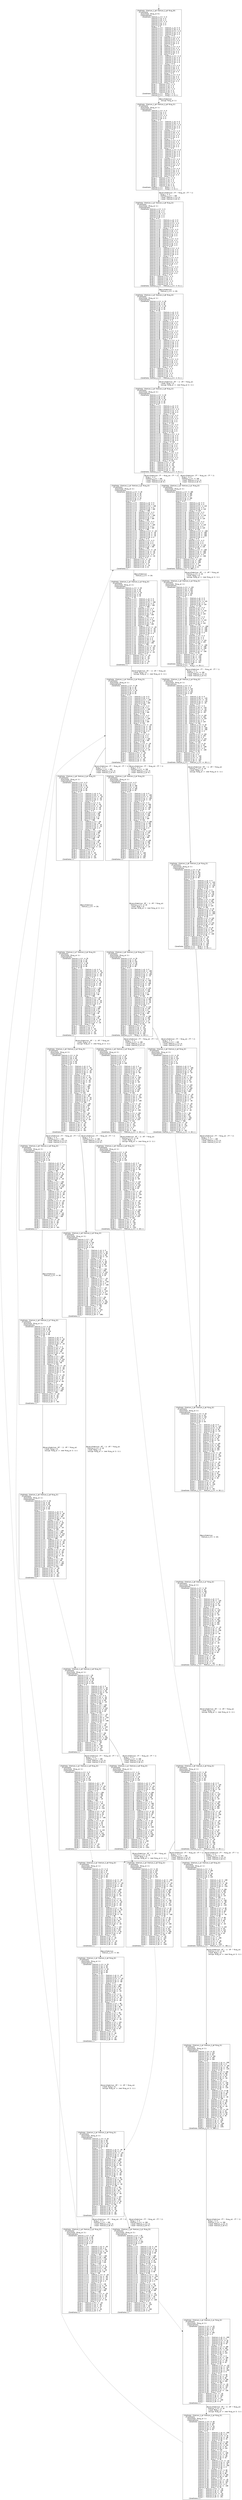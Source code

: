 digraph arg {
	label="";
		node_0 [label="(XtaState (Station_1_q0 Station_2_q0 Ring_S0)\l  (Prod2State\l    (ExplState (Ring_id 0))\l    (ItpZoneState\l      (ZoneState Station_1_trt >= 0\l                 Station_1_xA >= 0\l                 Station_1_xB >= 0\l                 Station_2_trt >= 0\l                 Station_2_xA >= 0\l                 Station_2_xB >= 0\l                 Ring_t >= 0\l                 Station_1_trt - Station_1_xA <= 0\l                 Station_1_trt - Station_1_xB <= 0\l                 Station_1_trt - Station_2_trt <= 0\l                 Station_1_trt - Station_2_xA <= 0\l                 Station_1_trt - Station_2_xB <= 0\l                 Station_1_trt - Ring_t <= 0\l                 Station_1_xA - Station_1_trt <= 0\l                 Station_1_xA - Station_1_xB <= 0\l                 Station_1_xA - Station_2_trt <= 0\l                 Station_1_xA - Station_2_xA <= 0\l                 Station_1_xA - Station_2_xB <= 0\l                 Station_1_xA - Ring_t <= 0\l                 Station_1_xB - Station_1_trt <= 0\l                 Station_1_xB - Station_1_xA <= 0\l                 Station_1_xB - Station_2_trt <= 0\l                 Station_1_xB - Station_2_xA <= 0\l                 Station_1_xB - Station_2_xB <= 0\l                 Station_1_xB - Ring_t <= 0\l                 Station_2_trt - Station_1_trt <= 0\l                 Station_2_trt - Station_1_xA <= 0\l                 Station_2_trt - Station_1_xB <= 0\l                 Station_2_trt - Station_2_xA <= 0\l                 Station_2_trt - Station_2_xB <= 0\l                 Station_2_trt - Ring_t <= 0\l                 Station_2_xA - Station_1_trt <= 0\l                 Station_2_xA - Station_1_xA <= 0\l                 Station_2_xA - Station_1_xB <= 0\l                 Station_2_xA - Station_2_trt <= 0\l                 Station_2_xA - Station_2_xB <= 0\l                 Station_2_xA - Ring_t <= 0\l                 Station_2_xB - Station_1_trt <= 0\l                 Station_2_xB - Station_1_xA <= 0\l                 Station_2_xB - Station_1_xB <= 0\l                 Station_2_xB - Station_2_trt <= 0\l                 Station_2_xB - Station_2_xA <= 0\l                 Station_2_xB - Ring_t <= 0\l                 Ring_t - Station_1_trt <= 0\l                 Ring_t - Station_1_xA <= 0\l                 Ring_t - Station_1_xB <= 0\l                 Ring_t - Station_2_trt <= 0\l                 Ring_t - Station_2_xA <= 0\l                 Ring_t - Station_2_xB <= 0)\l      (ZoneState Station_1_trt - Ring_t <= 0\l                 Station_2_trt - Ring_t <= 0))))\l",style="solid,filled",fontname="courier",fillcolor="#FFFFFF",color="#000000",shape=rectangle];
		node_1 [label="(XtaState (Station_1_q0 Station_2_q0 Ring_S1)\l  (Prod2State\l    (ExplState (Ring_id 1))\l    (ItpZoneState\l      (ZoneState Station_1_trt >= 0\l                 Station_1_xA >= 0\l                 Station_1_xB >= 0\l                 Station_2_trt >= 0\l                 Station_2_xA >= 0\l                 Station_2_xB >= 0\l                 Ring_t >= 0\l                 Station_1_trt - Station_1_xA <= 0\l                 Station_1_trt - Station_1_xB <= 0\l                 Station_1_trt - Station_2_trt <= 0\l                 Station_1_trt - Station_2_xA <= 0\l                 Station_1_trt - Station_2_xB <= 0\l                 Station_1_trt - Ring_t <= 0\l                 Station_1_xA - Station_1_trt <= 0\l                 Station_1_xA - Station_1_xB <= 0\l                 Station_1_xA - Station_2_trt <= 0\l                 Station_1_xA - Station_2_xA <= 0\l                 Station_1_xA - Station_2_xB <= 0\l                 Station_1_xA - Ring_t <= 0\l                 Station_1_xB - Station_1_trt <= 0\l                 Station_1_xB - Station_1_xA <= 0\l                 Station_1_xB - Station_2_trt <= 0\l                 Station_1_xB - Station_2_xA <= 0\l                 Station_1_xB - Station_2_xB <= 0\l                 Station_1_xB - Ring_t <= 0\l                 Station_2_trt - Station_1_trt <= 0\l                 Station_2_trt - Station_1_xA <= 0\l                 Station_2_trt - Station_1_xB <= 0\l                 Station_2_trt - Station_2_xA <= 0\l                 Station_2_trt - Station_2_xB <= 0\l                 Station_2_trt - Ring_t <= 0\l                 Station_2_xA - Station_1_trt <= 0\l                 Station_2_xA - Station_1_xA <= 0\l                 Station_2_xA - Station_1_xB <= 0\l                 Station_2_xA - Station_2_trt <= 0\l                 Station_2_xA - Station_2_xB <= 0\l                 Station_2_xA - Ring_t <= 0\l                 Station_2_xB - Station_1_trt <= 0\l                 Station_2_xB - Station_1_xA <= 0\l                 Station_2_xB - Station_1_xB <= 0\l                 Station_2_xB - Station_2_trt <= 0\l                 Station_2_xB - Station_2_xA <= 0\l                 Station_2_xB - Ring_t <= 0\l                 Ring_t - Station_1_trt <= 0\l                 Ring_t - Station_1_xA <= 0\l                 Ring_t - Station_1_xB <= 0\l                 Ring_t - Station_2_trt <= 0\l                 Ring_t - Station_2_xA <= 0\l                 Ring_t - Station_2_xB <= 0)\l      (ZoneState Station_1_trt - Ring_t <= 0\l                 Station_2_trt - Ring_t <= 0))))\l",style="solid,filled",fontname="courier",fillcolor="#FFFFFF",color="#000000",shape=rectangle];
		node_2 [label="(XtaState (Station_1_q2 Station_2_q0 Ring_S2)\l  (Prod2State\l    (ExplState (Ring_id 1))\l    (ItpZoneState\l      (ZoneState Station_1_trt >= 0\l                 Station_1_xA >= 0\l                 Station_1_xB >= 0\l                 Station_2_trt >= 0\l                 Station_2_xA >= 0\l                 Station_2_xB >= 0\l                 Ring_t >= 0\l                 Station_1_trt - Station_1_xA <= 0\l                 Station_1_trt - Station_1_xB <= 0\l                 Station_1_trt - Station_2_trt <= 0\l                 Station_1_trt - Station_2_xA <= 0\l                 Station_1_trt - Station_2_xB <= 0\l                 Station_1_trt - Ring_t <= 0\l                 Station_1_xA - Station_1_trt <= 0\l                 Station_1_xA - Station_1_xB <= 0\l                 Station_1_xA - Station_2_trt <= 0\l                 Station_1_xA - Station_2_xA <= 0\l                 Station_1_xA - Station_2_xB <= 0\l                 Station_1_xA - Ring_t <= 0\l                 Station_1_xB - Station_1_trt <= 0\l                 Station_1_xB - Station_1_xA <= 0\l                 Station_1_xB - Station_2_trt <= 0\l                 Station_1_xB - Station_2_xA <= 0\l                 Station_1_xB - Station_2_xB <= 0\l                 Station_1_xB - Ring_t <= 0\l                 Station_2_trt - Station_1_trt <= 0\l                 Station_2_trt - Station_1_xA <= 0\l                 Station_2_trt - Station_1_xB <= 0\l                 Station_2_trt - Station_2_xA <= 0\l                 Station_2_trt - Station_2_xB <= 0\l                 Station_2_trt - Ring_t <= 0\l                 Station_2_xA - Station_1_trt <= 0\l                 Station_2_xA - Station_1_xA <= 0\l                 Station_2_xA - Station_1_xB <= 0\l                 Station_2_xA - Station_2_trt <= 0\l                 Station_2_xA - Station_2_xB <= 0\l                 Station_2_xA - Ring_t <= 0\l                 Station_2_xB - Station_1_trt <= 0\l                 Station_2_xB - Station_1_xA <= 0\l                 Station_2_xB - Station_1_xB <= 0\l                 Station_2_xB - Station_2_trt <= 0\l                 Station_2_xB - Station_2_xA <= 0\l                 Station_2_xB - Ring_t <= 0\l                 Ring_t - Station_1_trt <= 0\l                 Ring_t - Station_1_xA <= 0\l                 Ring_t - Station_1_xB <= 0\l                 Ring_t - Station_2_trt <= 0\l                 Ring_t - Station_2_xA <= 0\l                 Ring_t - Station_2_xB <= 0)\l      (ZoneState Station_2_trt - Station_1_trt <= 0))))\l",style="solid,filled",fontname="courier",fillcolor="#FFFFFF",color="#000000",shape=rectangle];
		node_3 [label="(XtaState (Station_1_q3 Station_2_q0 Ring_S2)\l  (Prod2State\l    (ExplState (Ring_id 1))\l    (ItpZoneState\l      (ZoneState Station_1_trt >= 20\l                 Station_1_xA >= 20\l                 Station_1_xB >= 20\l                 Station_2_trt >= 20\l                 Station_2_xA >= 20\l                 Station_2_xB >= 20\l                 Ring_t >= 20\l                 Station_1_trt - Station_1_xA <= 0\l                 Station_1_trt - Station_1_xB <= 0\l                 Station_1_trt - Station_2_trt <= 0\l                 Station_1_trt - Station_2_xA <= 0\l                 Station_1_trt - Station_2_xB <= 0\l                 Station_1_trt - Ring_t <= 0\l                 Station_1_xA - Station_1_trt <= 0\l                 Station_1_xA - Station_1_xB <= 0\l                 Station_1_xA - Station_2_trt <= 0\l                 Station_1_xA - Station_2_xA <= 0\l                 Station_1_xA - Station_2_xB <= 0\l                 Station_1_xA - Ring_t <= 0\l                 Station_1_xB - Station_1_trt <= 0\l                 Station_1_xB - Station_1_xA <= 0\l                 Station_1_xB - Station_2_trt <= 0\l                 Station_1_xB - Station_2_xA <= 0\l                 Station_1_xB - Station_2_xB <= 0\l                 Station_1_xB - Ring_t <= 0\l                 Station_2_trt - Station_1_trt <= 0\l                 Station_2_trt - Station_1_xA <= 0\l                 Station_2_trt - Station_1_xB <= 0\l                 Station_2_trt - Station_2_xA <= 0\l                 Station_2_trt - Station_2_xB <= 0\l                 Station_2_trt - Ring_t <= 0\l                 Station_2_xA - Station_1_trt <= 0\l                 Station_2_xA - Station_1_xA <= 0\l                 Station_2_xA - Station_1_xB <= 0\l                 Station_2_xA - Station_2_trt <= 0\l                 Station_2_xA - Station_2_xB <= 0\l                 Station_2_xA - Ring_t <= 0\l                 Station_2_xB - Station_1_trt <= 0\l                 Station_2_xB - Station_1_xA <= 0\l                 Station_2_xB - Station_1_xB <= 0\l                 Station_2_xB - Station_2_trt <= 0\l                 Station_2_xB - Station_2_xA <= 0\l                 Station_2_xB - Ring_t <= 0\l                 Ring_t - Station_1_trt <= 0\l                 Ring_t - Station_1_xA <= 0\l                 Ring_t - Station_1_xB <= 0\l                 Ring_t - Station_2_trt <= 0\l                 Ring_t - Station_2_xA <= 0\l                 Ring_t - Station_2_xB <= 0)\l      (ZoneState Station_2_trt - Station_1_trt <= 0))))\l",style="solid,filled",fontname="courier",fillcolor="#FFFFFF",color="#000000",shape=rectangle];
		node_4 [label="(XtaState (Station_1_q4 Station_2_q0 Ring_S1)\l  (Prod2State\l    (ExplState (Ring_id 2))\l    (ItpZoneState\l      (ZoneState Station_1_trt >= 20\l                 Station_1_xA >= 20\l                 Station_1_xB >= 20\l                 Station_2_trt >= 20\l                 Station_2_xA >= 20\l                 Station_2_xB >= 20\l                 Ring_t >= 0\l                 Station_1_trt - Station_1_xA <= 0\l                 Station_1_trt - Station_1_xB <= 0\l                 Station_1_trt - Station_2_trt <= 0\l                 Station_1_trt - Station_2_xA <= 0\l                 Station_1_trt - Station_2_xB <= 0\l                 Station_1_trt - Ring_t <= 120\l                 Station_1_xA - Station_1_trt <= 0\l                 Station_1_xA - Station_1_xB <= 0\l                 Station_1_xA - Station_2_trt <= 0\l                 Station_1_xA - Station_2_xA <= 0\l                 Station_1_xA - Station_2_xB <= 0\l                 Station_1_xA - Ring_t <= 120\l                 Station_1_xB - Station_1_trt <= 0\l                 Station_1_xB - Station_1_xA <= 0\l                 Station_1_xB - Station_2_trt <= 0\l                 Station_1_xB - Station_2_xA <= 0\l                 Station_1_xB - Station_2_xB <= 0\l                 Station_1_xB - Ring_t <= 120\l                 Station_2_trt - Station_1_trt <= 0\l                 Station_2_trt - Station_1_xA <= 0\l                 Station_2_trt - Station_1_xB <= 0\l                 Station_2_trt - Station_2_xA <= 0\l                 Station_2_trt - Station_2_xB <= 0\l                 Station_2_trt - Ring_t <= 120\l                 Station_2_xA - Station_1_trt <= 0\l                 Station_2_xA - Station_1_xA <= 0\l                 Station_2_xA - Station_1_xB <= 0\l                 Station_2_xA - Station_2_trt <= 0\l                 Station_2_xA - Station_2_xB <= 0\l                 Station_2_xA - Ring_t <= 120\l                 Station_2_xB - Station_1_trt <= 0\l                 Station_2_xB - Station_1_xA <= 0\l                 Station_2_xB - Station_1_xB <= 0\l                 Station_2_xB - Station_2_trt <= 0\l                 Station_2_xB - Station_2_xA <= 0\l                 Station_2_xB - Ring_t <= 120\l                 Ring_t - Station_1_trt <= -20\l                 Ring_t - Station_1_xA <= -20\l                 Ring_t - Station_1_xB <= -20\l                 Ring_t - Station_2_trt <= -20\l                 Ring_t - Station_2_xA <= -20\l                 Ring_t - Station_2_xB <= -20)\l      (ZoneState Station_2_trt - Station_1_trt <= 0))))\l",style="solid,filled",fontname="courier",fillcolor="#FFFFFF",color="#000000",shape=rectangle];
		node_6 [label="(XtaState (Station_1_q4 Station_2_q2 Ring_S2)\l  (Prod2State\l    (ExplState (Ring_id 2))\l    (ItpZoneState\l      (ZoneState Station_1_trt >= 20\l                 Station_1_xA >= 20\l                 Station_1_xB >= 20\l                 Station_2_trt >= 0\l                 Station_2_xA >= 20\l                 Station_2_xB >= 0\l                 Ring_t >= 0\l                 Station_1_trt - Station_1_xA <= 0\l                 Station_1_trt - Station_1_xB <= 0\l                 Station_1_trt - Station_2_trt < 100\l                 Station_1_trt - Station_2_xA <= 0\l                 Station_1_trt - Station_2_xB < 100\l                 Station_1_trt - Ring_t < 100\l                 Station_1_xA - Station_1_trt <= 0\l                 Station_1_xA - Station_1_xB <= 0\l                 Station_1_xA - Station_2_trt < 100\l                 Station_1_xA - Station_2_xA <= 0\l                 Station_1_xA - Station_2_xB < 100\l                 Station_1_xA - Ring_t < 100\l                 Station_1_xB - Station_1_trt <= 0\l                 Station_1_xB - Station_1_xA <= 0\l                 Station_1_xB - Station_2_trt < 100\l                 Station_1_xB - Station_2_xA <= 0\l                 Station_1_xB - Station_2_xB < 100\l                 Station_1_xB - Ring_t < 100\l                 Station_2_trt - Station_1_trt <= -20\l                 Station_2_trt - Station_1_xA <= -20\l                 Station_2_trt - Station_1_xB <= -20\l                 Station_2_trt - Station_2_xA <= -20\l                 Station_2_trt - Station_2_xB <= 0\l                 Station_2_trt - Ring_t <= 0\l                 Station_2_xA - Station_1_trt <= 0\l                 Station_2_xA - Station_1_xA <= 0\l                 Station_2_xA - Station_1_xB <= 0\l                 Station_2_xA - Station_2_trt < 100\l                 Station_2_xA - Station_2_xB < 100\l                 Station_2_xA - Ring_t < 100\l                 Station_2_xB - Station_1_trt <= -20\l                 Station_2_xB - Station_1_xA <= -20\l                 Station_2_xB - Station_1_xB <= -20\l                 Station_2_xB - Station_2_trt <= 0\l                 Station_2_xB - Station_2_xA <= -20\l                 Station_2_xB - Ring_t <= 0\l                 Ring_t - Station_1_trt <= -20\l                 Ring_t - Station_1_xA <= -20\l                 Ring_t - Station_1_xB <= -20\l                 Ring_t - Station_2_trt <= 0\l                 Ring_t - Station_2_xA <= -20\l                 Ring_t - Station_2_xB <= 0)\l      (ZoneState))))\l",style="solid,filled",fontname="courier",fillcolor="#FFFFFF",color="#000000",shape=rectangle];
		node_8 [label="(XtaState (Station_1_q4 Station_2_q3 Ring_S2)\l  (Prod2State\l    (ExplState (Ring_id 2))\l    (ItpZoneState\l      (ZoneState Station_1_trt >= 40\l                 Station_1_xA >= 40\l                 Station_1_xB >= 40\l                 Station_2_trt >= 20\l                 Station_2_xA >= 40\l                 Station_2_xB >= 20\l                 Ring_t >= 20\l                 Station_1_trt - Station_1_xA <= 0\l                 Station_1_trt - Station_1_xB <= 0\l                 Station_1_trt - Station_2_trt < 100\l                 Station_1_trt - Station_2_xA <= 0\l                 Station_1_trt - Station_2_xB < 100\l                 Station_1_trt - Ring_t < 100\l                 Station_1_xA - Station_1_trt <= 0\l                 Station_1_xA - Station_1_xB <= 0\l                 Station_1_xA - Station_2_trt < 100\l                 Station_1_xA - Station_2_xA <= 0\l                 Station_1_xA - Station_2_xB < 100\l                 Station_1_xA - Ring_t < 100\l                 Station_1_xB - Station_1_trt <= 0\l                 Station_1_xB - Station_1_xA <= 0\l                 Station_1_xB - Station_2_trt < 100\l                 Station_1_xB - Station_2_xA <= 0\l                 Station_1_xB - Station_2_xB < 100\l                 Station_1_xB - Ring_t < 100\l                 Station_2_trt - Station_1_trt <= -20\l                 Station_2_trt - Station_1_xA <= -20\l                 Station_2_trt - Station_1_xB <= -20\l                 Station_2_trt - Station_2_xA <= -20\l                 Station_2_trt - Station_2_xB <= 0\l                 Station_2_trt - Ring_t <= 0\l                 Station_2_xA - Station_1_trt <= 0\l                 Station_2_xA - Station_1_xA <= 0\l                 Station_2_xA - Station_1_xB <= 0\l                 Station_2_xA - Station_2_trt < 100\l                 Station_2_xA - Station_2_xB < 100\l                 Station_2_xA - Ring_t < 100\l                 Station_2_xB - Station_1_trt <= -20\l                 Station_2_xB - Station_1_xA <= -20\l                 Station_2_xB - Station_1_xB <= -20\l                 Station_2_xB - Station_2_trt <= 0\l                 Station_2_xB - Station_2_xA <= -20\l                 Station_2_xB - Ring_t <= 0\l                 Ring_t - Station_1_trt <= -20\l                 Ring_t - Station_1_xA <= -20\l                 Ring_t - Station_1_xB <= -20\l                 Ring_t - Station_2_trt <= 0\l                 Ring_t - Station_2_xA <= -20\l                 Ring_t - Station_2_xB <= 0)\l      (ZoneState))))\l",style="solid,filled",fontname="courier",fillcolor="#FFFFFF",color="#000000",shape=rectangle];
		node_10 [label="(XtaState (Station_1_q4 Station_2_q4 Ring_S1)\l  (Prod2State\l    (ExplState (Ring_id 1))\l    (ItpZoneState\l      (ZoneState Station_1_trt >= 40\l                 Station_1_xA >= 40\l                 Station_1_xB >= 40\l                 Station_2_trt >= 20\l                 Station_2_xA >= 40\l                 Station_2_xB >= 20\l                 Ring_t >= 0\l                 Station_1_trt - Station_1_xA <= 0\l                 Station_1_trt - Station_1_xB <= 0\l                 Station_1_trt - Station_2_trt < 100\l                 Station_1_trt - Station_2_xA <= 0\l                 Station_1_trt - Station_2_xB < 100\l                 Station_1_trt - Ring_t <= 120\l                 Station_1_xA - Station_1_trt <= 0\l                 Station_1_xA - Station_1_xB <= 0\l                 Station_1_xA - Station_2_trt < 100\l                 Station_1_xA - Station_2_xA <= 0\l                 Station_1_xA - Station_2_xB < 100\l                 Station_1_xA - Ring_t <= 120\l                 Station_1_xB - Station_1_trt <= 0\l                 Station_1_xB - Station_1_xA <= 0\l                 Station_1_xB - Station_2_trt < 100\l                 Station_1_xB - Station_2_xA <= 0\l                 Station_1_xB - Station_2_xB < 100\l                 Station_1_xB - Ring_t <= 120\l                 Station_2_trt - Station_1_trt <= -20\l                 Station_2_trt - Station_1_xA <= -20\l                 Station_2_trt - Station_1_xB <= -20\l                 Station_2_trt - Station_2_xA <= -20\l                 Station_2_trt - Station_2_xB <= 0\l                 Station_2_trt - Ring_t <= 100\l                 Station_2_xA - Station_1_trt <= 0\l                 Station_2_xA - Station_1_xA <= 0\l                 Station_2_xA - Station_1_xB <= 0\l                 Station_2_xA - Station_2_trt < 100\l                 Station_2_xA - Station_2_xB < 100\l                 Station_2_xA - Ring_t <= 120\l                 Station_2_xB - Station_1_trt <= -20\l                 Station_2_xB - Station_1_xA <= -20\l                 Station_2_xB - Station_1_xB <= -20\l                 Station_2_xB - Station_2_trt <= 0\l                 Station_2_xB - Station_2_xA <= -20\l                 Station_2_xB - Ring_t <= 100\l                 Ring_t - Station_1_trt <= -40\l                 Ring_t - Station_1_xA <= -40\l                 Ring_t - Station_1_xB <= -40\l                 Ring_t - Station_2_trt <= -20\l                 Ring_t - Station_2_xA <= -40\l                 Ring_t - Station_2_xB <= -20)\l      (ZoneState))))\l",style="solid,filled",fontname="courier",fillcolor="#FFFFFF",color="#000000",shape=rectangle];
		node_12 [label="(XtaState (Station_1_q5 Station_2_q4 Ring_S2)\l  (Prod2State\l    (ExplState (Ring_id 1))\l    (ItpZoneState\l      (ZoneState Station_1_trt >= 0\l                 Station_1_xA >= 0\l                 Station_1_xB >= 100\l                 Station_2_trt >= 20\l                 Station_2_xA >= 100\l                 Station_2_xB >= 20\l                 Ring_t >= 0\l                 Station_1_trt - Station_1_xA <= 0\l                 Station_1_trt - Station_1_xB <= -100\l                 Station_1_trt - Station_2_trt <= -20\l                 Station_1_trt - Station_2_xA <= -100\l                 Station_1_trt - Station_2_xB <= -20\l                 Station_1_trt - Ring_t <= 0\l                 Station_1_xA - Station_1_trt <= 0\l                 Station_1_xA - Station_1_xB <= -100\l                 Station_1_xA - Station_2_trt <= -20\l                 Station_1_xA - Station_2_xA <= -100\l                 Station_1_xA - Station_2_xB <= -20\l                 Station_1_xA - Ring_t <= 0\l                 Station_1_xB - Station_1_trt <= 120\l                 Station_1_xB - Station_1_xA <= 120\l                 Station_1_xB - Station_2_trt < 100\l                 Station_1_xB - Station_2_xA <= 0\l                 Station_1_xB - Station_2_xB < 100\l                 Station_1_xB - Ring_t <= 120\l                 Station_2_trt - Station_1_trt <= 100\l                 Station_2_trt - Station_1_xA <= 100\l                 Station_2_trt - Station_1_xB <= -20\l                 Station_2_trt - Station_2_xA <= -20\l                 Station_2_trt - Station_2_xB <= 0\l                 Station_2_trt - Ring_t <= 100\l                 Station_2_xA - Station_1_trt <= 120\l                 Station_2_xA - Station_1_xA <= 120\l                 Station_2_xA - Station_1_xB <= 0\l                 Station_2_xA - Station_2_trt < 100\l                 Station_2_xA - Station_2_xB < 100\l                 Station_2_xA - Ring_t <= 120\l                 Station_2_xB - Station_1_trt <= 100\l                 Station_2_xB - Station_1_xA <= 100\l                 Station_2_xB - Station_1_xB <= -20\l                 Station_2_xB - Station_2_trt <= 0\l                 Station_2_xB - Station_2_xA <= -20\l                 Station_2_xB - Ring_t <= 100\l                 Ring_t - Station_1_trt <= 0\l                 Ring_t - Station_1_xA <= 0\l                 Ring_t - Station_1_xB <= -100\l                 Ring_t - Station_2_trt <= -20\l                 Ring_t - Station_2_xA <= -100\l                 Ring_t - Station_2_xB <= -20)\l      (ZoneState))))\l",style="solid,filled",fontname="courier",fillcolor="#FFFFFF",color="#000000",shape=rectangle];
		node_15 [label="(XtaState (Station_1_q0 Station_2_q4 Ring_S1)\l  (Prod2State\l    (ExplState (Ring_id 2))\l    (ItpZoneState\l      (ZoneState Station_1_trt >= 20\l                 Station_1_xA >= 20\l                 Station_1_xB >= 120\l                 Station_2_trt >= 40\l                 Station_2_xA >= 120\l                 Station_2_xB >= 40\l                 Ring_t >= 0\l                 Station_1_trt - Station_1_xA <= 0\l                 Station_1_trt - Station_1_xB <= -100\l                 Station_1_trt - Station_2_trt <= -20\l                 Station_1_trt - Station_2_xA <= -100\l                 Station_1_trt - Station_2_xB <= -20\l                 Station_1_trt - Ring_t <= 20\l                 Station_1_xA - Station_1_trt <= 0\l                 Station_1_xA - Station_1_xB <= -100\l                 Station_1_xA - Station_2_trt <= -20\l                 Station_1_xA - Station_2_xA <= -100\l                 Station_1_xA - Station_2_xB <= -20\l                 Station_1_xA - Ring_t <= 20\l                 Station_1_xB - Station_1_trt <= 120\l                 Station_1_xB - Station_1_xA <= 120\l                 Station_1_xB - Station_2_trt < 100\l                 Station_1_xB - Station_2_xA <= 0\l                 Station_1_xB - Station_2_xB < 100\l                 Station_1_xB - Ring_t <= 140\l                 Station_2_trt - Station_1_trt <= 100\l                 Station_2_trt - Station_1_xA <= 100\l                 Station_2_trt - Station_1_xB <= -20\l                 Station_2_trt - Station_2_xA <= -20\l                 Station_2_trt - Station_2_xB <= 0\l                 Station_2_trt - Ring_t <= 120\l                 Station_2_xA - Station_1_trt <= 120\l                 Station_2_xA - Station_1_xA <= 120\l                 Station_2_xA - Station_1_xB <= 0\l                 Station_2_xA - Station_2_trt < 100\l                 Station_2_xA - Station_2_xB < 100\l                 Station_2_xA - Ring_t <= 140\l                 Station_2_xB - Station_1_trt <= 100\l                 Station_2_xB - Station_1_xA <= 100\l                 Station_2_xB - Station_1_xB <= -20\l                 Station_2_xB - Station_2_trt <= 0\l                 Station_2_xB - Station_2_xA <= -20\l                 Station_2_xB - Ring_t <= 120\l                 Ring_t - Station_1_trt <= -20\l                 Ring_t - Station_1_xA <= -20\l                 Ring_t - Station_1_xB <= -120\l                 Ring_t - Station_2_trt <= -40\l                 Ring_t - Station_2_xA <= -120\l                 Ring_t - Station_2_xB <= -40)\l      (ZoneState Station_1_trt - Ring_t <= 20))))\l",style="solid,filled",fontname="courier",fillcolor="#FFFFFF",color="#000000",shape=rectangle];
		node_18 [label="(XtaState (Station_1_q0 Station_2_q5 Ring_S2)\l  (Prod2State\l    (ExplState (Ring_id 2))\l    (ItpZoneState\l      (ZoneState Station_1_trt >= 20\l                 Station_1_xA >= 20\l                 Station_1_xB >= 120\l                 Station_2_trt >= 0\l                 Station_2_xA >= 0\l                 Station_2_xB >= 100\l                 Ring_t >= 0\l                 Station_1_trt - Station_1_xA <= 0\l                 Station_1_trt - Station_1_xB <= -100\l                 Station_1_trt - Station_2_trt <= 20\l                 Station_1_trt - Station_2_xA <= 20\l                 Station_1_trt - Station_2_xB <= -80\l                 Station_1_trt - Ring_t <= 20\l                 Station_1_xA - Station_1_trt <= 0\l                 Station_1_xA - Station_1_xB <= -100\l                 Station_1_xA - Station_2_trt <= 20\l                 Station_1_xA - Station_2_xA <= 20\l                 Station_1_xA - Station_2_xB <= -80\l                 Station_1_xA - Ring_t <= 20\l                 Station_1_xB - Station_1_trt <= 120\l                 Station_1_xB - Station_1_xA <= 120\l                 Station_1_xB - Station_2_trt <= 140\l                 Station_1_xB - Station_2_xA <= 140\l                 Station_1_xB - Station_2_xB <= 40\l                 Station_1_xB - Ring_t <= 140\l                 Station_2_trt - Station_1_trt <= -20\l                 Station_2_trt - Station_1_xA <= -20\l                 Station_2_trt - Station_1_xB <= -120\l                 Station_2_trt - Station_2_xA <= 0\l                 Station_2_trt - Station_2_xB <= -100\l                 Station_2_trt - Ring_t <= 0\l                 Station_2_xA - Station_1_trt <= -20\l                 Station_2_xA - Station_1_xA <= -20\l                 Station_2_xA - Station_1_xB <= -120\l                 Station_2_xA - Station_2_trt <= 0\l                 Station_2_xA - Station_2_xB <= -100\l                 Station_2_xA - Ring_t <= 0\l                 Station_2_xB - Station_1_trt <= 100\l                 Station_2_xB - Station_1_xA <= 100\l                 Station_2_xB - Station_1_xB <= -20\l                 Station_2_xB - Station_2_trt <= 120\l                 Station_2_xB - Station_2_xA <= 120\l                 Station_2_xB - Ring_t <= 120\l                 Ring_t - Station_1_trt <= -20\l                 Ring_t - Station_1_xA <= -20\l                 Ring_t - Station_1_xB <= -120\l                 Ring_t - Station_2_trt <= 0\l                 Ring_t - Station_2_xA <= 0\l                 Ring_t - Station_2_xB <= -100)\l      (ZoneState Station_1_trt - Station_2_trt <= 20))))\l",style="solid,filled",fontname="courier",fillcolor="#FFFFFF",color="#000000",shape=rectangle];
		node_22 [label="(XtaState (Station_1_q0 Station_2_q0 Ring_S1)\l  (Prod2State\l    (ExplState (Ring_id 1))\l    (ItpZoneState\l      (ZoneState Station_1_trt >= 40\l                 Station_1_xA >= 40\l                 Station_1_xB >= 140\l                 Station_2_trt >= 20\l                 Station_2_xA >= 20\l                 Station_2_xB >= 120\l                 Ring_t >= 0\l                 Station_1_trt - Station_1_xA <= 0\l                 Station_1_trt - Station_1_xB <= -100\l                 Station_1_trt - Station_2_trt <= 20\l                 Station_1_trt - Station_2_xA <= 20\l                 Station_1_trt - Station_2_xB <= -80\l                 Station_1_trt - Ring_t <= 40\l                 Station_1_xA - Station_1_trt <= 0\l                 Station_1_xA - Station_1_xB <= -100\l                 Station_1_xA - Station_2_trt <= 20\l                 Station_1_xA - Station_2_xA <= 20\l                 Station_1_xA - Station_2_xB <= -80\l                 Station_1_xA - Ring_t <= 40\l                 Station_1_xB - Station_1_trt <= 120\l                 Station_1_xB - Station_1_xA <= 120\l                 Station_1_xB - Station_2_trt <= 140\l                 Station_1_xB - Station_2_xA <= 140\l                 Station_1_xB - Station_2_xB <= 40\l                 Station_1_xB - Ring_t <= 160\l                 Station_2_trt - Station_1_trt <= -20\l                 Station_2_trt - Station_1_xA <= -20\l                 Station_2_trt - Station_1_xB <= -120\l                 Station_2_trt - Station_2_xA <= 0\l                 Station_2_trt - Station_2_xB <= -100\l                 Station_2_trt - Ring_t <= 20\l                 Station_2_xA - Station_1_trt <= -20\l                 Station_2_xA - Station_1_xA <= -20\l                 Station_2_xA - Station_1_xB <= -120\l                 Station_2_xA - Station_2_trt <= 0\l                 Station_2_xA - Station_2_xB <= -100\l                 Station_2_xA - Ring_t <= 20\l                 Station_2_xB - Station_1_trt <= 100\l                 Station_2_xB - Station_1_xA <= 100\l                 Station_2_xB - Station_1_xB <= -20\l                 Station_2_xB - Station_2_trt <= 120\l                 Station_2_xB - Station_2_xA <= 120\l                 Station_2_xB - Ring_t <= 140\l                 Ring_t - Station_1_trt <= -40\l                 Ring_t - Station_1_xA <= -40\l                 Ring_t - Station_1_xB <= -140\l                 Ring_t - Station_2_trt <= -20\l                 Ring_t - Station_2_xA <= -20\l                 Ring_t - Station_2_xB <= -120)\l      (ZoneState Station_1_trt - Station_2_trt <= 20))))\l",style="solid,filled",fontname="courier",fillcolor="#FFFFFF",color="#000000",shape=rectangle];
		node_21 [label="(XtaState (Station_1_q0 Station_2_q0 Ring_S1)\l  (Prod2State\l    (ExplState (Ring_id 1))\l    (ItpZoneState\l      (ZoneState Station_1_trt >= 40\l                 Station_1_xA >= 40\l                 Station_1_xB >= 160\l                 Station_2_trt >= 20\l                 Station_2_xA >= 20\l                 Station_2_xB >= 60\l                 Ring_t >= 0\l                 Station_1_trt - Station_1_xA <= 0\l                 Station_1_trt - Station_1_xB <= -120\l                 Station_1_trt - Station_2_trt <= 20\l                 Station_1_trt - Station_2_xA <= 20\l                 Station_1_trt - Station_2_xB <= -20\l                 Station_1_trt - Ring_t <= 100\l                 Station_1_xA - Station_1_trt <= 0\l                 Station_1_xA - Station_1_xB <= -120\l                 Station_1_xA - Station_2_trt <= 20\l                 Station_1_xA - Station_2_xA <= 20\l                 Station_1_xA - Station_2_xB <= -20\l                 Station_1_xA - Ring_t <= 100\l                 Station_1_xB - Station_1_trt <= 140\l                 Station_1_xB - Station_1_xA <= 140\l                 Station_1_xB - Station_2_trt <= 160\l                 Station_1_xB - Station_2_xA <= 160\l                 Station_1_xB - Station_2_xB <= 120\l                 Station_1_xB - Ring_t <= 240\l                 Station_2_trt - Station_1_trt <= -20\l                 Station_2_trt - Station_1_xA <= -20\l                 Station_2_trt - Station_1_xB <= -140\l                 Station_2_trt - Station_2_xA <= 0\l                 Station_2_trt - Station_2_xB <= -40\l                 Station_2_trt - Ring_t <= 80\l                 Station_2_xA - Station_1_trt <= -20\l                 Station_2_xA - Station_1_xA <= -20\l                 Station_2_xA - Station_1_xB <= -140\l                 Station_2_xA - Station_2_trt <= 0\l                 Station_2_xA - Station_2_xB <= -40\l                 Station_2_xA - Ring_t <= 80\l                 Station_2_xB - Station_1_trt <= 20\l                 Station_2_xB - Station_1_xA <= 20\l                 Station_2_xB - Station_1_xB <= -100\l                 Station_2_xB - Station_2_trt <= 40\l                 Station_2_xB - Station_2_xA <= 40\l                 Station_2_xB - Ring_t <= 120\l                 Ring_t - Station_1_trt <= -40\l                 Ring_t - Station_1_xA <= -40\l                 Ring_t - Station_1_xB <= -160\l                 Ring_t - Station_2_trt <= -20\l                 Ring_t - Station_2_xA <= -20\l                 Ring_t - Station_2_xB <= -60)\l      (ZoneState Station_1_trt - Station_2_trt <= 20))))\l",style="solid,filled",fontname="courier",fillcolor="#FFFFFF",color="#000000",shape=rectangle];
		node_24 [label="(XtaState (Station_1_q2 Station_2_q0 Ring_S2)\l  (Prod2State\l    (ExplState (Ring_id 1))\l    (ItpZoneState\l      (ZoneState Station_1_trt >= 0\l                 Station_1_xA >= 40\l                 Station_1_xB >= 0\l                 Station_2_trt >= 20\l                 Station_2_xA >= 20\l                 Station_2_xB >= 60\l                 Ring_t >= 0\l                 Station_1_trt - Station_1_xA <= -40\l                 Station_1_trt - Station_1_xB <= 0\l                 Station_1_trt - Station_2_trt <= -20\l                 Station_1_trt - Station_2_xA <= -20\l                 Station_1_trt - Station_2_xB <= -60\l                 Station_1_trt - Ring_t <= 0\l                 Station_1_xA - Station_1_trt < 100\l                 Station_1_xA - Station_1_xB < 100\l                 Station_1_xA - Station_2_trt <= 20\l                 Station_1_xA - Station_2_xA <= 20\l                 Station_1_xA - Station_2_xB <= -20\l                 Station_1_xA - Ring_t < 100\l                 Station_1_xB - Station_1_trt <= 0\l                 Station_1_xB - Station_1_xA <= -40\l                 Station_1_xB - Station_2_trt <= -20\l                 Station_1_xB - Station_2_xA <= -20\l                 Station_1_xB - Station_2_xB <= -60\l                 Station_1_xB - Ring_t <= 0\l                 Station_2_trt - Station_1_trt < 80\l                 Station_2_trt - Station_1_xA <= -20\l                 Station_2_trt - Station_1_xB < 80\l                 Station_2_trt - Station_2_xA <= 0\l                 Station_2_trt - Station_2_xB <= -40\l                 Station_2_trt - Ring_t < 80\l                 Station_2_xA - Station_1_trt < 80\l                 Station_2_xA - Station_1_xA <= -20\l                 Station_2_xA - Station_1_xB < 80\l                 Station_2_xA - Station_2_trt <= 0\l                 Station_2_xA - Station_2_xB <= -40\l                 Station_2_xA - Ring_t < 80\l                 Station_2_xB - Station_1_trt < 120\l                 Station_2_xB - Station_1_xA <= 20\l                 Station_2_xB - Station_1_xB < 120\l                 Station_2_xB - Station_2_trt <= 40\l                 Station_2_xB - Station_2_xA <= 40\l                 Station_2_xB - Ring_t < 120\l                 Ring_t - Station_1_trt <= 0\l                 Ring_t - Station_1_xA <= -40\l                 Ring_t - Station_1_xB <= 0\l                 Ring_t - Station_2_trt <= -20\l                 Ring_t - Station_2_xA <= -20\l                 Ring_t - Station_2_xB <= -60)\l      (ZoneState))))\l",style="solid,filled",fontname="courier",fillcolor="#FFFFFF",color="#000000",shape=rectangle];
		node_26 [label="(XtaState (Station_1_q3 Station_2_q0 Ring_S2)\l  (Prod2State\l    (ExplState (Ring_id 1))\l    (ItpZoneState\l      (ZoneState Station_1_trt >= 20\l                 Station_1_xA >= 60\l                 Station_1_xB >= 20\l                 Station_2_trt >= 40\l                 Station_2_xA >= 40\l                 Station_2_xB >= 80\l                 Ring_t >= 20\l                 Station_1_trt - Station_1_xA <= -40\l                 Station_1_trt - Station_1_xB <= 0\l                 Station_1_trt - Station_2_trt <= -20\l                 Station_1_trt - Station_2_xA <= -20\l                 Station_1_trt - Station_2_xB <= -60\l                 Station_1_trt - Ring_t <= 0\l                 Station_1_xA - Station_1_trt < 100\l                 Station_1_xA - Station_1_xB < 100\l                 Station_1_xA - Station_2_trt <= 20\l                 Station_1_xA - Station_2_xA <= 20\l                 Station_1_xA - Station_2_xB <= -20\l                 Station_1_xA - Ring_t < 100\l                 Station_1_xB - Station_1_trt <= 0\l                 Station_1_xB - Station_1_xA <= -40\l                 Station_1_xB - Station_2_trt <= -20\l                 Station_1_xB - Station_2_xA <= -20\l                 Station_1_xB - Station_2_xB <= -60\l                 Station_1_xB - Ring_t <= 0\l                 Station_2_trt - Station_1_trt < 80\l                 Station_2_trt - Station_1_xA <= -20\l                 Station_2_trt - Station_1_xB < 80\l                 Station_2_trt - Station_2_xA <= 0\l                 Station_2_trt - Station_2_xB <= -40\l                 Station_2_trt - Ring_t < 80\l                 Station_2_xA - Station_1_trt < 80\l                 Station_2_xA - Station_1_xA <= -20\l                 Station_2_xA - Station_1_xB < 80\l                 Station_2_xA - Station_2_trt <= 0\l                 Station_2_xA - Station_2_xB <= -40\l                 Station_2_xA - Ring_t < 80\l                 Station_2_xB - Station_1_trt < 120\l                 Station_2_xB - Station_1_xA <= 20\l                 Station_2_xB - Station_1_xB < 120\l                 Station_2_xB - Station_2_trt <= 40\l                 Station_2_xB - Station_2_xA <= 40\l                 Station_2_xB - Ring_t < 120\l                 Ring_t - Station_1_trt <= 0\l                 Ring_t - Station_1_xA <= -40\l                 Ring_t - Station_1_xB <= 0\l                 Ring_t - Station_2_trt <= -20\l                 Ring_t - Station_2_xA <= -20\l                 Ring_t - Station_2_xB <= -60)\l      (ZoneState))))\l",style="solid,filled",fontname="courier",fillcolor="#FFFFFF",color="#000000",shape=rectangle];
		node_28 [label="(XtaState (Station_1_q4 Station_2_q0 Ring_S1)\l  (Prod2State\l    (ExplState (Ring_id 2))\l    (ItpZoneState\l      (ZoneState Station_1_trt >= 20\l                 Station_1_xA >= 60\l                 Station_1_xB >= 20\l                 Station_2_trt >= 40\l                 Station_2_xA >= 40\l                 Station_2_xB >= 80\l                 Ring_t >= 0\l                 Station_1_trt - Station_1_xA <= -40\l                 Station_1_trt - Station_1_xB <= 0\l                 Station_1_trt - Station_2_trt <= -20\l                 Station_1_trt - Station_2_xA <= -20\l                 Station_1_trt - Station_2_xB <= -60\l                 Station_1_trt - Ring_t <= 80\l                 Station_1_xA - Station_1_trt < 100\l                 Station_1_xA - Station_1_xB < 100\l                 Station_1_xA - Station_2_trt <= 20\l                 Station_1_xA - Station_2_xA <= 20\l                 Station_1_xA - Station_2_xB <= -20\l                 Station_1_xA - Ring_t <= 120\l                 Station_1_xB - Station_1_trt <= 0\l                 Station_1_xB - Station_1_xA <= -40\l                 Station_1_xB - Station_2_trt <= -20\l                 Station_1_xB - Station_2_xA <= -20\l                 Station_1_xB - Station_2_xB <= -60\l                 Station_1_xB - Ring_t <= 80\l                 Station_2_trt - Station_1_trt < 80\l                 Station_2_trt - Station_1_xA <= -20\l                 Station_2_trt - Station_1_xB < 80\l                 Station_2_trt - Station_2_xA <= 0\l                 Station_2_trt - Station_2_xB <= -40\l                 Station_2_trt - Ring_t <= 100\l                 Station_2_xA - Station_1_trt < 80\l                 Station_2_xA - Station_1_xA <= -20\l                 Station_2_xA - Station_1_xB < 80\l                 Station_2_xA - Station_2_trt <= 0\l                 Station_2_xA - Station_2_xB <= -40\l                 Station_2_xA - Ring_t <= 100\l                 Station_2_xB - Station_1_trt < 120\l                 Station_2_xB - Station_1_xA <= 20\l                 Station_2_xB - Station_1_xB < 120\l                 Station_2_xB - Station_2_trt <= 40\l                 Station_2_xB - Station_2_xA <= 40\l                 Station_2_xB - Ring_t <= 140\l                 Ring_t - Station_1_trt <= -20\l                 Ring_t - Station_1_xA <= -60\l                 Ring_t - Station_1_xB <= -20\l                 Ring_t - Station_2_trt <= -40\l                 Ring_t - Station_2_xA <= -40\l                 Ring_t - Station_2_xB <= -80)\l      (ZoneState))))\l",style="solid,filled",fontname="courier",fillcolor="#FFFFFF",color="#000000",shape=rectangle];
		node_30 [label="(XtaState (Station_1_q4 Station_2_q1 Ring_S2)\l  (Prod2State\l    (ExplState (Ring_id 2))\l    (ItpZoneState\l      (ZoneState Station_1_trt > 20\l                 Station_1_xA >= 120\l                 Station_1_xB > 20\l                 Station_2_trt >= 0\l                 Station_2_xA >= 100\l                 Station_2_xB >= 0\l                 Ring_t >= 0\l                 Station_1_trt - Station_1_xA <= -40\l                 Station_1_trt - Station_1_xB <= 0\l                 Station_1_trt - Station_2_trt <= 80\l                 Station_1_trt - Station_2_xA <= -20\l                 Station_1_trt - Station_2_xB <= 80\l                 Station_1_trt - Ring_t <= 80\l                 Station_1_xA - Station_1_trt < 100\l                 Station_1_xA - Station_1_xB < 100\l                 Station_1_xA - Station_2_trt <= 120\l                 Station_1_xA - Station_2_xA <= 20\l                 Station_1_xA - Station_2_xB <= 120\l                 Station_1_xA - Ring_t <= 120\l                 Station_1_xB - Station_1_trt <= 0\l                 Station_1_xB - Station_1_xA <= -40\l                 Station_1_xB - Station_2_trt <= 80\l                 Station_1_xB - Station_2_xA <= -20\l                 Station_1_xB - Station_2_xB <= 80\l                 Station_1_xB - Ring_t <= 80\l                 Station_2_trt - Station_1_trt < -20\l                 Station_2_trt - Station_1_xA <= -120\l                 Station_2_trt - Station_1_xB < -20\l                 Station_2_trt - Station_2_xA <= -100\l                 Station_2_trt - Station_2_xB <= 0\l                 Station_2_trt - Ring_t <= 0\l                 Station_2_xA - Station_1_trt < 80\l                 Station_2_xA - Station_1_xA <= -20\l                 Station_2_xA - Station_1_xB < 80\l                 Station_2_xA - Station_2_trt <= 100\l                 Station_2_xA - Station_2_xB <= 100\l                 Station_2_xA - Ring_t <= 100\l                 Station_2_xB - Station_1_trt < -20\l                 Station_2_xB - Station_1_xA <= -120\l                 Station_2_xB - Station_1_xB < -20\l                 Station_2_xB - Station_2_trt <= 0\l                 Station_2_xB - Station_2_xA <= -100\l                 Station_2_xB - Ring_t <= 0\l                 Ring_t - Station_1_trt < -20\l                 Ring_t - Station_1_xA <= -120\l                 Ring_t - Station_1_xB < -20\l                 Ring_t - Station_2_trt <= 0\l                 Ring_t - Station_2_xA <= -100\l                 Ring_t - Station_2_xB <= 0)\l      (ZoneState))))\l",style="solid,filled",fontname="courier",fillcolor="#FFFFFF",color="#000000",shape=rectangle];
		node_27 [label="(XtaState (Station_1_q4 Station_2_q1 Ring_S2)\l  (Prod2State\l    (ExplState (Ring_id 2))\l    (ItpZoneState\l      (ZoneState Station_1_trt >= 20\l                 Station_1_xA >= 120\l                 Station_1_xB >= 20\l                 Station_2_trt >= 0\l                 Station_2_xA >= 100\l                 Station_2_xB >= 0\l                 Ring_t >= 0\l                 Station_1_trt - Station_1_xA <= -100\l                 Station_1_trt - Station_1_xB <= 0\l                 Station_1_trt - Station_2_trt <= 20\l                 Station_1_trt - Station_2_xA <= -80\l                 Station_1_trt - Station_2_xB <= 20\l                 Station_1_trt - Ring_t <= 20\l                 Station_1_xA - Station_1_trt <= 100\l                 Station_1_xA - Station_1_xB <= 100\l                 Station_1_xA - Station_2_trt <= 120\l                 Station_1_xA - Station_2_xA <= 20\l                 Station_1_xA - Station_2_xB <= 120\l                 Station_1_xA - Ring_t <= 120\l                 Station_1_xB - Station_1_trt <= 0\l                 Station_1_xB - Station_1_xA <= -100\l                 Station_1_xB - Station_2_trt <= 20\l                 Station_1_xB - Station_2_xA <= -80\l                 Station_1_xB - Station_2_xB <= 20\l                 Station_1_xB - Ring_t <= 20\l                 Station_2_trt - Station_1_trt <= -20\l                 Station_2_trt - Station_1_xA <= -120\l                 Station_2_trt - Station_1_xB <= -20\l                 Station_2_trt - Station_2_xA <= -100\l                 Station_2_trt - Station_2_xB <= 0\l                 Station_2_trt - Ring_t <= 0\l                 Station_2_xA - Station_1_trt <= 80\l                 Station_2_xA - Station_1_xA <= -20\l                 Station_2_xA - Station_1_xB <= 80\l                 Station_2_xA - Station_2_trt <= 100\l                 Station_2_xA - Station_2_xB <= 100\l                 Station_2_xA - Ring_t <= 100\l                 Station_2_xB - Station_1_trt <= -20\l                 Station_2_xB - Station_1_xA <= -120\l                 Station_2_xB - Station_1_xB <= -20\l                 Station_2_xB - Station_2_trt <= 0\l                 Station_2_xB - Station_2_xA <= -100\l                 Station_2_xB - Ring_t <= 0\l                 Ring_t - Station_1_trt <= -20\l                 Ring_t - Station_1_xA <= -120\l                 Ring_t - Station_1_xB <= -20\l                 Ring_t - Station_2_trt <= 0\l                 Ring_t - Station_2_xA <= -100\l                 Ring_t - Station_2_xB <= 0)\l      (ZoneState))))\l",style="solid,filled",fontname="courier",fillcolor="#FFFFFF",color="#000000",shape=rectangle];
		node_29 [label="(XtaState (Station_1_q4 Station_2_q4 Ring_S1)\l  (Prod2State\l    (ExplState (Ring_id 1))\l    (ItpZoneState\l      (ZoneState Station_1_trt >= 40\l                 Station_1_xA >= 140\l                 Station_1_xB >= 40\l                 Station_2_trt >= 20\l                 Station_2_xA >= 120\l                 Station_2_xB >= 20\l                 Ring_t >= 0\l                 Station_1_trt - Station_1_xA <= -100\l                 Station_1_trt - Station_1_xB <= 0\l                 Station_1_trt - Station_2_trt <= 20\l                 Station_1_trt - Station_2_xA <= -80\l                 Station_1_trt - Station_2_xB <= 20\l                 Station_1_trt - Ring_t <= 40\l                 Station_1_xA - Station_1_trt <= 100\l                 Station_1_xA - Station_1_xB <= 100\l                 Station_1_xA - Station_2_trt <= 120\l                 Station_1_xA - Station_2_xA <= 20\l                 Station_1_xA - Station_2_xB <= 120\l                 Station_1_xA - Ring_t <= 140\l                 Station_1_xB - Station_1_trt <= 0\l                 Station_1_xB - Station_1_xA <= -100\l                 Station_1_xB - Station_2_trt <= 20\l                 Station_1_xB - Station_2_xA <= -80\l                 Station_1_xB - Station_2_xB <= 20\l                 Station_1_xB - Ring_t <= 40\l                 Station_2_trt - Station_1_trt <= -20\l                 Station_2_trt - Station_1_xA <= -120\l                 Station_2_trt - Station_1_xB <= -20\l                 Station_2_trt - Station_2_xA <= -100\l                 Station_2_trt - Station_2_xB <= 0\l                 Station_2_trt - Ring_t <= 20\l                 Station_2_xA - Station_1_trt <= 80\l                 Station_2_xA - Station_1_xA <= -20\l                 Station_2_xA - Station_1_xB <= 80\l                 Station_2_xA - Station_2_trt <= 100\l                 Station_2_xA - Station_2_xB <= 100\l                 Station_2_xA - Ring_t <= 120\l                 Station_2_xB - Station_1_trt <= -20\l                 Station_2_xB - Station_1_xA <= -120\l                 Station_2_xB - Station_1_xB <= -20\l                 Station_2_xB - Station_2_trt <= 0\l                 Station_2_xB - Station_2_xA <= -100\l                 Station_2_xB - Ring_t <= 20\l                 Ring_t - Station_1_trt <= -40\l                 Ring_t - Station_1_xA <= -140\l                 Ring_t - Station_1_xB <= -40\l                 Ring_t - Station_2_trt <= -20\l                 Ring_t - Station_2_xA <= -120\l                 Ring_t - Station_2_xB <= -20)\l      (ZoneState))))\l",style="solid,filled",fontname="courier",fillcolor="#FFFFFF",color="#000000",shape=rectangle];
		node_31 [label="(XtaState (Station_1_q4 Station_2_q2 Ring_S2)\l  (Prod2State\l    (ExplState (Ring_id 2))\l    (ItpZoneState\l      (ZoneState Station_1_trt >= 20\l                 Station_1_xA >= 60\l                 Station_1_xB >= 20\l                 Station_2_trt >= 0\l                 Station_2_xA >= 40\l                 Station_2_xB >= 0\l                 Ring_t >= 0\l                 Station_1_trt - Station_1_xA <= -40\l                 Station_1_trt - Station_1_xB <= 0\l                 Station_1_trt - Station_2_trt < 80\l                 Station_1_trt - Station_2_xA <= -20\l                 Station_1_trt - Station_2_xB < 80\l                 Station_1_trt - Ring_t < 80\l                 Station_1_xA - Station_1_trt < 100\l                 Station_1_xA - Station_1_xB < 100\l                 Station_1_xA - Station_2_trt < 120\l                 Station_1_xA - Station_2_xA <= 20\l                 Station_1_xA - Station_2_xB < 120\l                 Station_1_xA - Ring_t < 120\l                 Station_1_xB - Station_1_trt <= 0\l                 Station_1_xB - Station_1_xA <= -40\l                 Station_1_xB - Station_2_trt < 80\l                 Station_1_xB - Station_2_xA <= -20\l                 Station_1_xB - Station_2_xB < 80\l                 Station_1_xB - Ring_t < 80\l                 Station_2_trt - Station_1_trt <= -20\l                 Station_2_trt - Station_1_xA <= -60\l                 Station_2_trt - Station_1_xB <= -20\l                 Station_2_trt - Station_2_xA <= -40\l                 Station_2_trt - Station_2_xB <= 0\l                 Station_2_trt - Ring_t <= 0\l                 Station_2_xA - Station_1_trt < 80\l                 Station_2_xA - Station_1_xA <= -20\l                 Station_2_xA - Station_1_xB < 80\l                 Station_2_xA - Station_2_trt < 100\l                 Station_2_xA - Station_2_xB < 100\l                 Station_2_xA - Ring_t < 100\l                 Station_2_xB - Station_1_trt <= -20\l                 Station_2_xB - Station_1_xA <= -60\l                 Station_2_xB - Station_1_xB <= -20\l                 Station_2_xB - Station_2_trt <= 0\l                 Station_2_xB - Station_2_xA <= -40\l                 Station_2_xB - Ring_t <= 0\l                 Ring_t - Station_1_trt <= -20\l                 Ring_t - Station_1_xA <= -60\l                 Ring_t - Station_1_xB <= -20\l                 Ring_t - Station_2_trt <= 0\l                 Ring_t - Station_2_xA <= -40\l                 Ring_t - Station_2_xB <= 0)\l      (ZoneState))))\l",style="solid,filled",fontname="courier",fillcolor="#FFFFFF",color="#000000",shape=rectangle];
		node_23 [label="(XtaState (Station_1_q1 Station_2_q0 Ring_S2)\l  (Prod2State\l    (ExplState (Ring_id 1))\l    (ItpZoneState\l      (ZoneState Station_1_trt >= 0\l                 Station_1_xA >= 100\l                 Station_1_xB >= 0\l                 Station_2_trt >= 80\l                 Station_2_xA >= 80\l                 Station_2_xB >= 120\l                 Ring_t >= 0\l                 Station_1_trt - Station_1_xA <= -100\l                 Station_1_trt - Station_1_xB <= 0\l                 Station_1_trt - Station_2_trt <= -80\l                 Station_1_trt - Station_2_xA <= -80\l                 Station_1_trt - Station_2_xB <= -120\l                 Station_1_trt - Ring_t <= 0\l                 Station_1_xA - Station_1_trt <= 100\l                 Station_1_xA - Station_1_xB <= 100\l                 Station_1_xA - Station_2_trt <= 20\l                 Station_1_xA - Station_2_xA <= 20\l                 Station_1_xA - Station_2_xB <= -20\l                 Station_1_xA - Ring_t <= 100\l                 Station_1_xB - Station_1_trt <= 0\l                 Station_1_xB - Station_1_xA <= -100\l                 Station_1_xB - Station_2_trt <= -80\l                 Station_1_xB - Station_2_xA <= -80\l                 Station_1_xB - Station_2_xB <= -120\l                 Station_1_xB - Ring_t <= 0\l                 Station_2_trt - Station_1_trt <= 80\l                 Station_2_trt - Station_1_xA <= -20\l                 Station_2_trt - Station_1_xB <= 80\l                 Station_2_trt - Station_2_xA <= 0\l                 Station_2_trt - Station_2_xB <= -40\l                 Station_2_trt - Ring_t <= 80\l                 Station_2_xA - Station_1_trt <= 80\l                 Station_2_xA - Station_1_xA <= -20\l                 Station_2_xA - Station_1_xB <= 80\l                 Station_2_xA - Station_2_trt <= 0\l                 Station_2_xA - Station_2_xB <= -40\l                 Station_2_xA - Ring_t <= 80\l                 Station_2_xB - Station_1_trt <= 120\l                 Station_2_xB - Station_1_xA <= 20\l                 Station_2_xB - Station_1_xB <= 120\l                 Station_2_xB - Station_2_trt <= 40\l                 Station_2_xB - Station_2_xA <= 40\l                 Station_2_xB - Ring_t <= 120\l                 Ring_t - Station_1_trt <= 0\l                 Ring_t - Station_1_xA <= -100\l                 Ring_t - Station_1_xB <= 0\l                 Ring_t - Station_2_trt <= -80\l                 Ring_t - Station_2_xA <= -80\l                 Ring_t - Station_2_xB <= -120)\l      (ZoneState Station_1_trt - Station_2_trt <= -80))))\l",style="solid,filled",fontname="courier",fillcolor="#FFFFFF",color="#000000",shape=rectangle];
		node_25 [label="(XtaState (Station_1_q4 Station_2_q0 Ring_S1)\l  (Prod2State\l    (ExplState (Ring_id 2))\l    (ItpZoneState\l      (ZoneState Station_1_trt >= 20\l                 Station_1_xA >= 120\l                 Station_1_xB >= 20\l                 Station_2_trt >= 100\l                 Station_2_xA >= 100\l                 Station_2_xB >= 140\l                 Ring_t >= 0\l                 Station_1_trt - Station_1_xA <= -100\l                 Station_1_trt - Station_1_xB <= 0\l                 Station_1_trt - Station_2_trt <= -80\l                 Station_1_trt - Station_2_xA <= -80\l                 Station_1_trt - Station_2_xB <= -120\l                 Station_1_trt - Ring_t <= 20\l                 Station_1_xA - Station_1_trt <= 100\l                 Station_1_xA - Station_1_xB <= 100\l                 Station_1_xA - Station_2_trt <= 20\l                 Station_1_xA - Station_2_xA <= 20\l                 Station_1_xA - Station_2_xB <= -20\l                 Station_1_xA - Ring_t <= 120\l                 Station_1_xB - Station_1_trt <= 0\l                 Station_1_xB - Station_1_xA <= -100\l                 Station_1_xB - Station_2_trt <= -80\l                 Station_1_xB - Station_2_xA <= -80\l                 Station_1_xB - Station_2_xB <= -120\l                 Station_1_xB - Ring_t <= 20\l                 Station_2_trt - Station_1_trt <= 80\l                 Station_2_trt - Station_1_xA <= -20\l                 Station_2_trt - Station_1_xB <= 80\l                 Station_2_trt - Station_2_xA <= 0\l                 Station_2_trt - Station_2_xB <= -40\l                 Station_2_trt - Ring_t <= 100\l                 Station_2_xA - Station_1_trt <= 80\l                 Station_2_xA - Station_1_xA <= -20\l                 Station_2_xA - Station_1_xB <= 80\l                 Station_2_xA - Station_2_trt <= 0\l                 Station_2_xA - Station_2_xB <= -40\l                 Station_2_xA - Ring_t <= 100\l                 Station_2_xB - Station_1_trt <= 120\l                 Station_2_xB - Station_1_xA <= 20\l                 Station_2_xB - Station_1_xB <= 120\l                 Station_2_xB - Station_2_trt <= 40\l                 Station_2_xB - Station_2_xA <= 40\l                 Station_2_xB - Ring_t <= 140\l                 Ring_t - Station_1_trt <= -20\l                 Ring_t - Station_1_xA <= -120\l                 Ring_t - Station_1_xB <= -20\l                 Ring_t - Station_2_trt <= -100\l                 Ring_t - Station_2_xA <= -100\l                 Ring_t - Station_2_xB <= -140)\l      (ZoneState Station_2_trt >= 100))))\l",style="solid,filled",fontname="courier",fillcolor="#FFFFFF",color="#000000",shape=rectangle];
		node_19 [label="(XtaState (Station_1_q0 Station_2_q6 Ring_S2)\l  (Prod2State\l    (ExplState (Ring_id 2))\l    (ItpZoneState\l      (ZoneState Station_1_trt >= 20\l                 Station_1_xA >= 20\l                 Station_1_xB >= 120\l                 Station_2_trt >= 0\l                 Station_2_xA >= 0\l                 Station_2_xB >= 40\l                 Ring_t >= 0\l                 Station_1_trt - Station_1_xA <= 0\l                 Station_1_trt - Station_1_xB <= -100\l                 Station_1_trt - Station_2_trt <= 20\l                 Station_1_trt - Station_2_xA <= 20\l                 Station_1_trt - Station_2_xB <= -20\l                 Station_1_trt - Ring_t <= 20\l                 Station_1_xA - Station_1_trt <= 0\l                 Station_1_xA - Station_1_xB <= -100\l                 Station_1_xA - Station_2_trt <= 20\l                 Station_1_xA - Station_2_xA <= 20\l                 Station_1_xA - Station_2_xB <= -20\l                 Station_1_xA - Ring_t <= 20\l                 Station_1_xB - Station_1_trt <= 120\l                 Station_1_xB - Station_1_xA <= 120\l                 Station_1_xB - Station_2_trt <= 140\l                 Station_1_xB - Station_2_xA <= 140\l                 Station_1_xB - Station_2_xB < 100\l                 Station_1_xB - Ring_t <= 140\l                 Station_2_trt - Station_1_trt <= -20\l                 Station_2_trt - Station_1_xA <= -20\l                 Station_2_trt - Station_1_xB <= -120\l                 Station_2_trt - Station_2_xA <= 0\l                 Station_2_trt - Station_2_xB <= -40\l                 Station_2_trt - Ring_t <= 0\l                 Station_2_xA - Station_1_trt <= -20\l                 Station_2_xA - Station_1_xA <= -20\l                 Station_2_xA - Station_1_xB <= -120\l                 Station_2_xA - Station_2_trt <= 0\l                 Station_2_xA - Station_2_xB <= -40\l                 Station_2_xA - Ring_t <= 0\l                 Station_2_xB - Station_1_trt < 80\l                 Station_2_xB - Station_1_xA < 80\l                 Station_2_xB - Station_1_xB < -20\l                 Station_2_xB - Station_2_trt < 100\l                 Station_2_xB - Station_2_xA < 100\l                 Station_2_xB - Ring_t < 100\l                 Ring_t - Station_1_trt <= -20\l                 Ring_t - Station_1_xA <= -20\l                 Ring_t - Station_1_xB <= -120\l                 Ring_t - Station_2_trt <= 0\l                 Ring_t - Station_2_xA <= 0\l                 Ring_t - Station_2_xB <= -40)\l      (ZoneState Station_1_trt - Station_2_trt <= 20))))\l",style="solid,filled",fontname="courier",fillcolor="#FFFFFF",color="#000000",shape=rectangle];
		node_14 [label="(XtaState (Station_1_q0 Station_2_q6 Ring_S2)\l  (Prod2State\l    (ExplState (Ring_id 2))\l    (ItpZoneState\l      (ZoneState Station_1_trt >= 20\l                 Station_1_xA >= 20\l                 Station_1_xB >= 140\l                 Station_2_trt >= 0\l                 Station_2_xA >= 0\l                 Station_2_xB >= 40\l                 Ring_t >= 0\l                 Station_1_trt - Station_1_xA <= 0\l                 Station_1_trt - Station_1_xB <= -120\l                 Station_1_trt - Station_2_trt <= 20\l                 Station_1_trt - Station_2_xA <= 20\l                 Station_1_trt - Station_2_xB <= -20\l                 Station_1_trt - Ring_t <= 20\l                 Station_1_xA - Station_1_trt <= 0\l                 Station_1_xA - Station_1_xB <= -120\l                 Station_1_xA - Station_2_trt <= 20\l                 Station_1_xA - Station_2_xA <= 20\l                 Station_1_xA - Station_2_xB <= -20\l                 Station_1_xA - Ring_t <= 20\l                 Station_1_xB - Station_1_trt <= 140\l                 Station_1_xB - Station_1_xA <= 140\l                 Station_1_xB - Station_2_trt <= 160\l                 Station_1_xB - Station_2_xA <= 160\l                 Station_1_xB - Station_2_xB <= 120\l                 Station_1_xB - Ring_t <= 160\l                 Station_2_trt - Station_1_trt <= -20\l                 Station_2_trt - Station_1_xA <= -20\l                 Station_2_trt - Station_1_xB <= -140\l                 Station_2_trt - Station_2_xA <= 0\l                 Station_2_trt - Station_2_xB <= -40\l                 Station_2_trt - Ring_t <= 0\l                 Station_2_xA - Station_1_trt <= -20\l                 Station_2_xA - Station_1_xA <= -20\l                 Station_2_xA - Station_1_xB <= -140\l                 Station_2_xA - Station_2_trt <= 0\l                 Station_2_xA - Station_2_xB <= -40\l                 Station_2_xA - Ring_t <= 0\l                 Station_2_xB - Station_1_trt <= 20\l                 Station_2_xB - Station_1_xA <= 20\l                 Station_2_xB - Station_1_xB <= -100\l                 Station_2_xB - Station_2_trt <= 40\l                 Station_2_xB - Station_2_xA <= 40\l                 Station_2_xB - Ring_t <= 40\l                 Ring_t - Station_1_trt <= -20\l                 Ring_t - Station_1_xA <= -20\l                 Ring_t - Station_1_xB <= -140\l                 Ring_t - Station_2_trt <= 0\l                 Ring_t - Station_2_xA <= 0\l                 Ring_t - Station_2_xB <= -40)\l      (ZoneState Station_1_trt - Station_2_trt <= 20))))\l",style="solid,filled",fontname="courier",fillcolor="#FFFFFF",color="#000000",shape=rectangle];
		node_17 [label="(XtaState (Station_1_q0 Station_2_q7 Ring_S2)\l  (Prod2State\l    (ExplState (Ring_id 2))\l    (ItpZoneState\l      (ZoneState Station_1_trt >= 40\l                 Station_1_xA >= 40\l                 Station_1_xB >= 160\l                 Station_2_trt >= 20\l                 Station_2_xA >= 20\l                 Station_2_xB >= 60\l                 Ring_t >= 20\l                 Station_1_trt - Station_1_xA <= 0\l                 Station_1_trt - Station_1_xB <= -120\l                 Station_1_trt - Station_2_trt <= 20\l                 Station_1_trt - Station_2_xA <= 20\l                 Station_1_trt - Station_2_xB <= -20\l                 Station_1_trt - Ring_t <= 20\l                 Station_1_xA - Station_1_trt <= 0\l                 Station_1_xA - Station_1_xB <= -120\l                 Station_1_xA - Station_2_trt <= 20\l                 Station_1_xA - Station_2_xA <= 20\l                 Station_1_xA - Station_2_xB <= -20\l                 Station_1_xA - Ring_t <= 20\l                 Station_1_xB - Station_1_trt <= 140\l                 Station_1_xB - Station_1_xA <= 140\l                 Station_1_xB - Station_2_trt <= 160\l                 Station_1_xB - Station_2_xA <= 160\l                 Station_1_xB - Station_2_xB <= 120\l                 Station_1_xB - Ring_t <= 160\l                 Station_2_trt - Station_1_trt <= -20\l                 Station_2_trt - Station_1_xA <= -20\l                 Station_2_trt - Station_1_xB <= -140\l                 Station_2_trt - Station_2_xA <= 0\l                 Station_2_trt - Station_2_xB <= -40\l                 Station_2_trt - Ring_t <= 0\l                 Station_2_xA - Station_1_trt <= -20\l                 Station_2_xA - Station_1_xA <= -20\l                 Station_2_xA - Station_1_xB <= -140\l                 Station_2_xA - Station_2_trt <= 0\l                 Station_2_xA - Station_2_xB <= -40\l                 Station_2_xA - Ring_t <= 0\l                 Station_2_xB - Station_1_trt <= 20\l                 Station_2_xB - Station_1_xA <= 20\l                 Station_2_xB - Station_1_xB <= -100\l                 Station_2_xB - Station_2_trt <= 40\l                 Station_2_xB - Station_2_xA <= 40\l                 Station_2_xB - Ring_t <= 40\l                 Ring_t - Station_1_trt <= -20\l                 Ring_t - Station_1_xA <= -20\l                 Ring_t - Station_1_xB <= -140\l                 Ring_t - Station_2_trt <= 0\l                 Ring_t - Station_2_xA <= 0\l                 Ring_t - Station_2_xB <= -40)\l      (ZoneState Station_1_trt - Station_2_trt <= 20))))\l",style="solid,filled",fontname="courier",fillcolor="#FFFFFF",color="#000000",shape=rectangle];
		node_13 [label="(XtaState (Station_1_q6 Station_2_q4 Ring_S2)\l  (Prod2State\l    (ExplState (Ring_id 1))\l    (ItpZoneState\l      (ZoneState Station_1_trt >= 0\l                 Station_1_xA >= 0\l                 Station_1_xB >= 40\l                 Station_2_trt >= 20\l                 Station_2_xA >= 40\l                 Station_2_xB >= 20\l                 Ring_t >= 0\l                 Station_1_trt - Station_1_xA <= 0\l                 Station_1_trt - Station_1_xB <= -40\l                 Station_1_trt - Station_2_trt <= -20\l                 Station_1_trt - Station_2_xA <= -40\l                 Station_1_trt - Station_2_xB <= -20\l                 Station_1_trt - Ring_t <= 0\l                 Station_1_xA - Station_1_trt <= 0\l                 Station_1_xA - Station_1_xB <= -40\l                 Station_1_xA - Station_2_trt <= -20\l                 Station_1_xA - Station_2_xA <= -40\l                 Station_1_xA - Station_2_xB <= -20\l                 Station_1_xA - Ring_t <= 0\l                 Station_1_xB - Station_1_trt < 100\l                 Station_1_xB - Station_1_xA < 100\l                 Station_1_xB - Station_2_trt < 80\l                 Station_1_xB - Station_2_xA <= 0\l                 Station_1_xB - Station_2_xB < 80\l                 Station_1_xB - Ring_t < 100\l                 Station_2_trt - Station_1_trt < 80\l                 Station_2_trt - Station_1_xA < 80\l                 Station_2_trt - Station_1_xB <= -20\l                 Station_2_trt - Station_2_xA <= -20\l                 Station_2_trt - Station_2_xB <= 0\l                 Station_2_trt - Ring_t < 80\l                 Station_2_xA - Station_1_trt < 100\l                 Station_2_xA - Station_1_xA < 100\l                 Station_2_xA - Station_1_xB <= 0\l                 Station_2_xA - Station_2_trt < 80\l                 Station_2_xA - Station_2_xB < 80\l                 Station_2_xA - Ring_t < 100\l                 Station_2_xB - Station_1_trt < 80\l                 Station_2_xB - Station_1_xA < 80\l                 Station_2_xB - Station_1_xB <= -20\l                 Station_2_xB - Station_2_trt <= 0\l                 Station_2_xB - Station_2_xA <= -20\l                 Station_2_xB - Ring_t < 80\l                 Ring_t - Station_1_trt <= 0\l                 Ring_t - Station_1_xA <= 0\l                 Ring_t - Station_1_xB <= -40\l                 Ring_t - Station_2_trt <= -20\l                 Ring_t - Station_2_xA <= -40\l                 Ring_t - Station_2_xB <= -20)\l      (ZoneState))))\l",style="solid,filled",fontname="courier",fillcolor="#FFFFFF",color="#000000",shape=rectangle];
		node_16 [label="(XtaState (Station_1_q7 Station_2_q4 Ring_S2)\l  (Prod2State\l    (ExplState (Ring_id 1))\l    (ItpZoneState\l      (ZoneState Station_1_trt >= 20\l                 Station_1_xA >= 20\l                 Station_1_xB >= 60\l                 Station_2_trt >= 40\l                 Station_2_xA >= 60\l                 Station_2_xB >= 40\l                 Ring_t >= 20\l                 Station_1_trt - Station_1_xA <= 0\l                 Station_1_trt - Station_1_xB <= -40\l                 Station_1_trt - Station_2_trt <= -20\l                 Station_1_trt - Station_2_xA <= -40\l                 Station_1_trt - Station_2_xB <= -20\l                 Station_1_trt - Ring_t <= 0\l                 Station_1_xA - Station_1_trt <= 0\l                 Station_1_xA - Station_1_xB <= -40\l                 Station_1_xA - Station_2_trt <= -20\l                 Station_1_xA - Station_2_xA <= -40\l                 Station_1_xA - Station_2_xB <= -20\l                 Station_1_xA - Ring_t <= 0\l                 Station_1_xB - Station_1_trt < 100\l                 Station_1_xB - Station_1_xA < 100\l                 Station_1_xB - Station_2_trt < 80\l                 Station_1_xB - Station_2_xA <= 0\l                 Station_1_xB - Station_2_xB < 80\l                 Station_1_xB - Ring_t < 100\l                 Station_2_trt - Station_1_trt < 80\l                 Station_2_trt - Station_1_xA < 80\l                 Station_2_trt - Station_1_xB <= -20\l                 Station_2_trt - Station_2_xA <= -20\l                 Station_2_trt - Station_2_xB <= 0\l                 Station_2_trt - Ring_t < 80\l                 Station_2_xA - Station_1_trt < 100\l                 Station_2_xA - Station_1_xA < 100\l                 Station_2_xA - Station_1_xB <= 0\l                 Station_2_xA - Station_2_trt < 80\l                 Station_2_xA - Station_2_xB < 80\l                 Station_2_xA - Ring_t < 100\l                 Station_2_xB - Station_1_trt < 80\l                 Station_2_xB - Station_1_xA < 80\l                 Station_2_xB - Station_1_xB <= -20\l                 Station_2_xB - Station_2_trt <= 0\l                 Station_2_xB - Station_2_xA <= -20\l                 Station_2_xB - Ring_t < 80\l                 Ring_t - Station_1_trt <= 0\l                 Ring_t - Station_1_xA <= 0\l                 Ring_t - Station_1_xB <= -40\l                 Ring_t - Station_2_trt <= -20\l                 Ring_t - Station_2_xA <= -40\l                 Ring_t - Station_2_xB <= -20)\l      (ZoneState))))\l",style="solid,filled",fontname="courier",fillcolor="#FFFFFF",color="#000000",shape=rectangle];
		node_20 [label="(XtaState (Station_1_q0 Station_2_q4 Ring_S1)\l  (Prod2State\l    (ExplState (Ring_id 2))\l    (ItpZoneState\l      (ZoneState Station_1_trt >= 20\l                 Station_1_xA >= 20\l                 Station_1_xB >= 60\l                 Station_2_trt >= 40\l                 Station_2_xA >= 60\l                 Station_2_xB >= 40\l                 Ring_t >= 0\l                 Station_1_trt - Station_1_xA <= 0\l                 Station_1_trt - Station_1_xB <= -40\l                 Station_1_trt - Station_2_trt <= -20\l                 Station_1_trt - Station_2_xA <= -40\l                 Station_1_trt - Station_2_xB <= -20\l                 Station_1_trt - Ring_t <= 80\l                 Station_1_xA - Station_1_trt <= 0\l                 Station_1_xA - Station_1_xB <= -40\l                 Station_1_xA - Station_2_trt <= -20\l                 Station_1_xA - Station_2_xA <= -40\l                 Station_1_xA - Station_2_xB <= -20\l                 Station_1_xA - Ring_t <= 80\l                 Station_1_xB - Station_1_trt < 100\l                 Station_1_xB - Station_1_xA < 100\l                 Station_1_xB - Station_2_trt < 80\l                 Station_1_xB - Station_2_xA <= 0\l                 Station_1_xB - Station_2_xB < 80\l                 Station_1_xB - Ring_t <= 120\l                 Station_2_trt - Station_1_trt < 80\l                 Station_2_trt - Station_1_xA < 80\l                 Station_2_trt - Station_1_xB <= -20\l                 Station_2_trt - Station_2_xA <= -20\l                 Station_2_trt - Station_2_xB <= 0\l                 Station_2_trt - Ring_t <= 100\l                 Station_2_xA - Station_1_trt < 100\l                 Station_2_xA - Station_1_xA < 100\l                 Station_2_xA - Station_1_xB <= 0\l                 Station_2_xA - Station_2_trt < 80\l                 Station_2_xA - Station_2_xB < 80\l                 Station_2_xA - Ring_t <= 120\l                 Station_2_xB - Station_1_trt < 80\l                 Station_2_xB - Station_1_xA < 80\l                 Station_2_xB - Station_1_xB <= -20\l                 Station_2_xB - Station_2_trt <= 0\l                 Station_2_xB - Station_2_xA <= -20\l                 Station_2_xB - Ring_t <= 100\l                 Ring_t - Station_1_trt <= -20\l                 Ring_t - Station_1_xA <= -20\l                 Ring_t - Station_1_xB <= -60\l                 Ring_t - Station_2_trt <= -40\l                 Ring_t - Station_2_xA <= -60\l                 Ring_t - Station_2_xB <= -40)\l      (ZoneState))))\l",style="solid,filled",fontname="courier",fillcolor="#FFFFFF",color="#000000",shape=rectangle];
		node_32 [label="(XtaState (Station_1_q0 Station_2_q5 Ring_S2)\l  (Prod2State\l    (ExplState (Ring_id 2))\l    (ItpZoneState\l      (ZoneState Station_1_trt > 20\l                 Station_1_xA > 20\l                 Station_1_xB >= 120\l                 Station_2_trt >= 0\l                 Station_2_xA >= 0\l                 Station_2_xB >= 100\l                 Ring_t >= 0\l                 Station_1_trt - Station_1_xA <= 0\l                 Station_1_trt - Station_1_xB <= -40\l                 Station_1_trt - Station_2_trt <= 80\l                 Station_1_trt - Station_2_xA <= 80\l                 Station_1_trt - Station_2_xB <= -20\l                 Station_1_trt - Ring_t <= 80\l                 Station_1_xA - Station_1_trt <= 0\l                 Station_1_xA - Station_1_xB <= -40\l                 Station_1_xA - Station_2_trt <= 80\l                 Station_1_xA - Station_2_xA <= 80\l                 Station_1_xA - Station_2_xB <= -20\l                 Station_1_xA - Ring_t <= 80\l                 Station_1_xB - Station_1_trt < 100\l                 Station_1_xB - Station_1_xA < 100\l                 Station_1_xB - Station_2_trt <= 120\l                 Station_1_xB - Station_2_xA <= 120\l                 Station_1_xB - Station_2_xB <= 20\l                 Station_1_xB - Ring_t <= 120\l                 Station_2_trt - Station_1_trt < -20\l                 Station_2_trt - Station_1_xA < -20\l                 Station_2_trt - Station_1_xB <= -120\l                 Station_2_trt - Station_2_xA <= 0\l                 Station_2_trt - Station_2_xB <= -100\l                 Station_2_trt - Ring_t <= 0\l                 Station_2_xA - Station_1_trt < -20\l                 Station_2_xA - Station_1_xA < -20\l                 Station_2_xA - Station_1_xB <= -120\l                 Station_2_xA - Station_2_trt <= 0\l                 Station_2_xA - Station_2_xB <= -100\l                 Station_2_xA - Ring_t <= 0\l                 Station_2_xB - Station_1_trt < 80\l                 Station_2_xB - Station_1_xA < 80\l                 Station_2_xB - Station_1_xB <= -20\l                 Station_2_xB - Station_2_trt <= 100\l                 Station_2_xB - Station_2_xA <= 100\l                 Station_2_xB - Ring_t <= 100\l                 Ring_t - Station_1_trt < -20\l                 Ring_t - Station_1_xA < -20\l                 Ring_t - Station_1_xB <= -120\l                 Ring_t - Station_2_trt <= 0\l                 Ring_t - Station_2_xA <= 0\l                 Ring_t - Station_2_xB <= -100)\l      (ZoneState))))\l",style="solid,filled",fontname="courier",fillcolor="#FFFFFF",color="#000000",shape=rectangle];
		node_34 [label="(XtaState (Station_1_q0 Station_2_q0 Ring_S1)\l  (Prod2State\l    (ExplState (Ring_id 1))\l    (ItpZoneState\l      (ZoneState Station_1_trt > 40\l                 Station_1_xA > 40\l                 Station_1_xB >= 140\l                 Station_2_trt >= 20\l                 Station_2_xA >= 20\l                 Station_2_xB >= 120\l                 Ring_t >= 0\l                 Station_1_trt - Station_1_xA <= 0\l                 Station_1_trt - Station_1_xB <= -40\l                 Station_1_trt - Station_2_trt <= 80\l                 Station_1_trt - Station_2_xA <= 80\l                 Station_1_trt - Station_2_xB <= -20\l                 Station_1_trt - Ring_t <= 100\l                 Station_1_xA - Station_1_trt <= 0\l                 Station_1_xA - Station_1_xB <= -40\l                 Station_1_xA - Station_2_trt <= 80\l                 Station_1_xA - Station_2_xA <= 80\l                 Station_1_xA - Station_2_xB <= -20\l                 Station_1_xA - Ring_t <= 100\l                 Station_1_xB - Station_1_trt < 100\l                 Station_1_xB - Station_1_xA < 100\l                 Station_1_xB - Station_2_trt <= 120\l                 Station_1_xB - Station_2_xA <= 120\l                 Station_1_xB - Station_2_xB <= 20\l                 Station_1_xB - Ring_t <= 140\l                 Station_2_trt - Station_1_trt < -20\l                 Station_2_trt - Station_1_xA < -20\l                 Station_2_trt - Station_1_xB <= -120\l                 Station_2_trt - Station_2_xA <= 0\l                 Station_2_trt - Station_2_xB <= -100\l                 Station_2_trt - Ring_t <= 20\l                 Station_2_xA - Station_1_trt < -20\l                 Station_2_xA - Station_1_xA < -20\l                 Station_2_xA - Station_1_xB <= -120\l                 Station_2_xA - Station_2_trt <= 0\l                 Station_2_xA - Station_2_xB <= -100\l                 Station_2_xA - Ring_t <= 20\l                 Station_2_xB - Station_1_trt < 80\l                 Station_2_xB - Station_1_xA < 80\l                 Station_2_xB - Station_1_xB <= -20\l                 Station_2_xB - Station_2_trt <= 100\l                 Station_2_xB - Station_2_xA <= 100\l                 Station_2_xB - Ring_t <= 120\l                 Ring_t - Station_1_trt < -40\l                 Ring_t - Station_1_xA < -40\l                 Ring_t - Station_1_xB <= -140\l                 Ring_t - Station_2_trt <= -20\l                 Ring_t - Station_2_xA <= -20\l                 Ring_t - Station_2_xB <= -120)\l      (ZoneState))))\l",style="solid,filled",fontname="courier",fillcolor="#FFFFFF",color="#000000",shape=rectangle];
		node_36 [label="(XtaState (Station_1_q1 Station_2_q0 Ring_S2)\l  (Prod2State\l    (ExplState (Ring_id 1))\l    (ItpZoneState\l      (ZoneState Station_1_trt >= 0\l                 Station_1_xA >= 100\l                 Station_1_xB >= 0\l                 Station_2_trt >= 20\l                 Station_2_xA >= 20\l                 Station_2_xB >= 120\l                 Ring_t >= 0\l                 Station_1_trt - Station_1_xA <= -100\l                 Station_1_trt - Station_1_xB <= 0\l                 Station_1_trt - Station_2_trt <= -20\l                 Station_1_trt - Station_2_xA <= -20\l                 Station_1_trt - Station_2_xB <= -120\l                 Station_1_trt - Ring_t <= 0\l                 Station_1_xA - Station_1_trt <= 100\l                 Station_1_xA - Station_1_xB <= 100\l                 Station_1_xA - Station_2_trt <= 80\l                 Station_1_xA - Station_2_xA <= 80\l                 Station_1_xA - Station_2_xB <= -20\l                 Station_1_xA - Ring_t <= 100\l                 Station_1_xB - Station_1_trt <= 0\l                 Station_1_xB - Station_1_xA <= -100\l                 Station_1_xB - Station_2_trt <= -20\l                 Station_1_xB - Station_2_xA <= -20\l                 Station_1_xB - Station_2_xB <= -120\l                 Station_1_xB - Ring_t <= 0\l                 Station_2_trt - Station_1_trt <= 20\l                 Station_2_trt - Station_1_xA <= -80\l                 Station_2_trt - Station_1_xB <= 20\l                 Station_2_trt - Station_2_xA <= 0\l                 Station_2_trt - Station_2_xB <= -100\l                 Station_2_trt - Ring_t <= 20\l                 Station_2_xA - Station_1_trt <= 20\l                 Station_2_xA - Station_1_xA <= -80\l                 Station_2_xA - Station_1_xB <= 20\l                 Station_2_xA - Station_2_trt <= 0\l                 Station_2_xA - Station_2_xB <= -100\l                 Station_2_xA - Ring_t <= 20\l                 Station_2_xB - Station_1_trt <= 120\l                 Station_2_xB - Station_1_xA <= 20\l                 Station_2_xB - Station_1_xB <= 120\l                 Station_2_xB - Station_2_trt <= 100\l                 Station_2_xB - Station_2_xA <= 100\l                 Station_2_xB - Ring_t <= 120\l                 Ring_t - Station_1_trt <= 0\l                 Ring_t - Station_1_xA <= -100\l                 Ring_t - Station_1_xB <= 0\l                 Ring_t - Station_2_trt <= -20\l                 Ring_t - Station_2_xA <= -20\l                 Ring_t - Station_2_xB <= -120)\l      (ZoneState))))\l",style="solid,filled",fontname="courier",fillcolor="#FFFFFF",color="#000000",shape=rectangle];
		node_39 [label="(XtaState (Station_1_q4 Station_2_q0 Ring_S1)\l  (Prod2State\l    (ExplState (Ring_id 2))\l    (ItpZoneState\l      (ZoneState Station_1_trt >= 20\l                 Station_1_xA >= 120\l                 Station_1_xB >= 20\l                 Station_2_trt >= 40\l                 Station_2_xA >= 40\l                 Station_2_xB >= 140\l                 Ring_t >= 0\l                 Station_1_trt - Station_1_xA <= -100\l                 Station_1_trt - Station_1_xB <= 0\l                 Station_1_trt - Station_2_trt <= -20\l                 Station_1_trt - Station_2_xA <= -20\l                 Station_1_trt - Station_2_xB <= -120\l                 Station_1_trt - Ring_t <= 20\l                 Station_1_xA - Station_1_trt <= 100\l                 Station_1_xA - Station_1_xB <= 100\l                 Station_1_xA - Station_2_trt <= 80\l                 Station_1_xA - Station_2_xA <= 80\l                 Station_1_xA - Station_2_xB <= -20\l                 Station_1_xA - Ring_t <= 120\l                 Station_1_xB - Station_1_trt <= 0\l                 Station_1_xB - Station_1_xA <= -100\l                 Station_1_xB - Station_2_trt <= -20\l                 Station_1_xB - Station_2_xA <= -20\l                 Station_1_xB - Station_2_xB <= -120\l                 Station_1_xB - Ring_t <= 20\l                 Station_2_trt - Station_1_trt <= 20\l                 Station_2_trt - Station_1_xA <= -80\l                 Station_2_trt - Station_1_xB <= 20\l                 Station_2_trt - Station_2_xA <= 0\l                 Station_2_trt - Station_2_xB <= -100\l                 Station_2_trt - Ring_t <= 40\l                 Station_2_xA - Station_1_trt <= 20\l                 Station_2_xA - Station_1_xA <= -80\l                 Station_2_xA - Station_1_xB <= 20\l                 Station_2_xA - Station_2_trt <= 0\l                 Station_2_xA - Station_2_xB <= -100\l                 Station_2_xA - Ring_t <= 40\l                 Station_2_xB - Station_1_trt <= 120\l                 Station_2_xB - Station_1_xA <= 20\l                 Station_2_xB - Station_1_xB <= 120\l                 Station_2_xB - Station_2_trt <= 100\l                 Station_2_xB - Station_2_xA <= 100\l                 Station_2_xB - Ring_t <= 140\l                 Ring_t - Station_1_trt <= -20\l                 Ring_t - Station_1_xA <= -120\l                 Ring_t - Station_1_xB <= -20\l                 Ring_t - Station_2_trt <= -40\l                 Ring_t - Station_2_xA <= -40\l                 Ring_t - Station_2_xB <= -140)\l      (ZoneState))))\l",style="solid,filled",fontname="courier",fillcolor="#FFFFFF",color="#000000",shape=rectangle];
		node_37 [label="(XtaState (Station_1_q2 Station_2_q0 Ring_S2)\l  (Prod2State\l    (ExplState (Ring_id 1))\l    (ItpZoneState\l      (ZoneState Station_1_trt >= 0\l                 Station_1_xA > 40\l                 Station_1_xB >= 0\l                 Station_2_trt >= 20\l                 Station_2_xA >= 20\l                 Station_2_xB >= 120\l                 Ring_t >= 0\l                 Station_1_trt - Station_1_xA < -40\l                 Station_1_trt - Station_1_xB <= 0\l                 Station_1_trt - Station_2_trt <= -20\l                 Station_1_trt - Station_2_xA <= -20\l                 Station_1_trt - Station_2_xB <= -120\l                 Station_1_trt - Ring_t <= 0\l                 Station_1_xA - Station_1_trt < 100\l                 Station_1_xA - Station_1_xB < 100\l                 Station_1_xA - Station_2_trt < 80\l                 Station_1_xA - Station_2_xA < 80\l                 Station_1_xA - Station_2_xB < -20\l                 Station_1_xA - Ring_t < 100\l                 Station_1_xB - Station_1_trt <= 0\l                 Station_1_xB - Station_1_xA < -40\l                 Station_1_xB - Station_2_trt <= -20\l                 Station_1_xB - Station_2_xA <= -20\l                 Station_1_xB - Station_2_xB <= -120\l                 Station_1_xB - Ring_t <= 0\l                 Station_2_trt - Station_1_trt <= 20\l                 Station_2_trt - Station_1_xA < -20\l                 Station_2_trt - Station_1_xB <= 20\l                 Station_2_trt - Station_2_xA <= 0\l                 Station_2_trt - Station_2_xB <= -100\l                 Station_2_trt - Ring_t <= 20\l                 Station_2_xA - Station_1_trt <= 20\l                 Station_2_xA - Station_1_xA < -20\l                 Station_2_xA - Station_1_xB <= 20\l                 Station_2_xA - Station_2_trt <= 0\l                 Station_2_xA - Station_2_xB <= -100\l                 Station_2_xA - Ring_t <= 20\l                 Station_2_xB - Station_1_trt <= 120\l                 Station_2_xB - Station_1_xA < 80\l                 Station_2_xB - Station_1_xB <= 120\l                 Station_2_xB - Station_2_trt <= 100\l                 Station_2_xB - Station_2_xA <= 100\l                 Station_2_xB - Ring_t <= 120\l                 Ring_t - Station_1_trt <= 0\l                 Ring_t - Station_1_xA < -40\l                 Ring_t - Station_1_xB <= 0\l                 Ring_t - Station_2_trt <= -20\l                 Ring_t - Station_2_xA <= -20\l                 Ring_t - Station_2_xB <= -120)\l      (ZoneState))))\l",style="solid,filled",fontname="courier",fillcolor="#FFFFFF",color="#000000",shape=rectangle];
		node_33 [label="(XtaState (Station_1_q0 Station_2_q6 Ring_S2)\l  (Prod2State\l    (ExplState (Ring_id 2))\l    (ItpZoneState\l      (ZoneState Station_1_trt >= 20\l                 Station_1_xA >= 20\l                 Station_1_xB >= 60\l                 Station_2_trt >= 0\l                 Station_2_xA >= 0\l                 Station_2_xB >= 40\l                 Ring_t >= 0\l                 Station_1_trt - Station_1_xA <= 0\l                 Station_1_trt - Station_1_xB <= -40\l                 Station_1_trt - Station_2_trt < 80\l                 Station_1_trt - Station_2_xA < 80\l                 Station_1_trt - Station_2_xB <= -20\l                 Station_1_trt - Ring_t < 80\l                 Station_1_xA - Station_1_trt <= 0\l                 Station_1_xA - Station_1_xB <= -40\l                 Station_1_xA - Station_2_trt < 80\l                 Station_1_xA - Station_2_xA < 80\l                 Station_1_xA - Station_2_xB <= -20\l                 Station_1_xA - Ring_t < 80\l                 Station_1_xB - Station_1_trt < 100\l                 Station_1_xB - Station_1_xA < 100\l                 Station_1_xB - Station_2_trt <= 120\l                 Station_1_xB - Station_2_xA <= 120\l                 Station_1_xB - Station_2_xB < 80\l                 Station_1_xB - Ring_t <= 120\l                 Station_2_trt - Station_1_trt <= -20\l                 Station_2_trt - Station_1_xA <= -20\l                 Station_2_trt - Station_1_xB <= -60\l                 Station_2_trt - Station_2_xA <= 0\l                 Station_2_trt - Station_2_xB <= -40\l                 Station_2_trt - Ring_t <= 0\l                 Station_2_xA - Station_1_trt <= -20\l                 Station_2_xA - Station_1_xA <= -20\l                 Station_2_xA - Station_1_xB <= -60\l                 Station_2_xA - Station_2_trt <= 0\l                 Station_2_xA - Station_2_xB <= -40\l                 Station_2_xA - Ring_t <= 0\l                 Station_2_xB - Station_1_trt < 80\l                 Station_2_xB - Station_1_xA < 80\l                 Station_2_xB - Station_1_xB <= -20\l                 Station_2_xB - Station_2_trt < 100\l                 Station_2_xB - Station_2_xA < 100\l                 Station_2_xB - Ring_t < 100\l                 Ring_t - Station_1_trt <= -20\l                 Ring_t - Station_1_xA <= -20\l                 Ring_t - Station_1_xB <= -60\l                 Ring_t - Station_2_trt <= 0\l                 Ring_t - Station_2_xA <= 0\l                 Ring_t - Station_2_xB <= -40)\l      (ZoneState))))\l",style="solid,filled",fontname="courier",fillcolor="#FFFFFF",color="#000000",shape=rectangle];
		node_35 [label="(XtaState (Station_1_q0 Station_2_q7 Ring_S2)\l  (Prod2State\l    (ExplState (Ring_id 2))\l    (ItpZoneState\l      (ZoneState Station_1_trt >= 40\l                 Station_1_xA >= 40\l                 Station_1_xB >= 80\l                 Station_2_trt >= 20\l                 Station_2_xA >= 20\l                 Station_2_xB >= 60\l                 Ring_t >= 20\l                 Station_1_trt - Station_1_xA <= 0\l                 Station_1_trt - Station_1_xB <= -40\l                 Station_1_trt - Station_2_trt < 80\l                 Station_1_trt - Station_2_xA < 80\l                 Station_1_trt - Station_2_xB <= -20\l                 Station_1_trt - Ring_t < 80\l                 Station_1_xA - Station_1_trt <= 0\l                 Station_1_xA - Station_1_xB <= -40\l                 Station_1_xA - Station_2_trt < 80\l                 Station_1_xA - Station_2_xA < 80\l                 Station_1_xA - Station_2_xB <= -20\l                 Station_1_xA - Ring_t < 80\l                 Station_1_xB - Station_1_trt < 100\l                 Station_1_xB - Station_1_xA < 100\l                 Station_1_xB - Station_2_trt <= 120\l                 Station_1_xB - Station_2_xA <= 120\l                 Station_1_xB - Station_2_xB < 80\l                 Station_1_xB - Ring_t <= 120\l                 Station_2_trt - Station_1_trt <= -20\l                 Station_2_trt - Station_1_xA <= -20\l                 Station_2_trt - Station_1_xB <= -60\l                 Station_2_trt - Station_2_xA <= 0\l                 Station_2_trt - Station_2_xB <= -40\l                 Station_2_trt - Ring_t <= 0\l                 Station_2_xA - Station_1_trt <= -20\l                 Station_2_xA - Station_1_xA <= -20\l                 Station_2_xA - Station_1_xB <= -60\l                 Station_2_xA - Station_2_trt <= 0\l                 Station_2_xA - Station_2_xB <= -40\l                 Station_2_xA - Ring_t <= 0\l                 Station_2_xB - Station_1_trt < 80\l                 Station_2_xB - Station_1_xA < 80\l                 Station_2_xB - Station_1_xB <= -20\l                 Station_2_xB - Station_2_trt < 100\l                 Station_2_xB - Station_2_xA < 100\l                 Station_2_xB - Ring_t < 100\l                 Ring_t - Station_1_trt <= -20\l                 Ring_t - Station_1_xA <= -20\l                 Ring_t - Station_1_xB <= -60\l                 Ring_t - Station_2_trt <= 0\l                 Ring_t - Station_2_xA <= 0\l                 Ring_t - Station_2_xB <= -40)\l      (ZoneState))))\l",style="solid,filled",fontname="courier",fillcolor="#FFFFFF",color="#000000",shape=rectangle];
		node_38 [label="(XtaState (Station_1_q0 Station_2_q0 Ring_S1)\l  (Prod2State\l    (ExplState (Ring_id 1))\l    (ItpZoneState\l      (ZoneState Station_1_trt >= 40\l                 Station_1_xA >= 40\l                 Station_1_xB >= 80\l                 Station_2_trt >= 20\l                 Station_2_xA >= 20\l                 Station_2_xB >= 60\l                 Ring_t >= 0\l                 Station_1_trt - Station_1_xA <= 0\l                 Station_1_trt - Station_1_xB <= -40\l                 Station_1_trt - Station_2_trt < 80\l                 Station_1_trt - Station_2_xA < 80\l                 Station_1_trt - Station_2_xB <= -20\l                 Station_1_trt - Ring_t <= 100\l                 Station_1_xA - Station_1_trt <= 0\l                 Station_1_xA - Station_1_xB <= -40\l                 Station_1_xA - Station_2_trt < 80\l                 Station_1_xA - Station_2_xA < 80\l                 Station_1_xA - Station_2_xB <= -20\l                 Station_1_xA - Ring_t <= 100\l                 Station_1_xB - Station_1_trt < 100\l                 Station_1_xB - Station_1_xA < 100\l                 Station_1_xB - Station_2_trt <= 120\l                 Station_1_xB - Station_2_xA <= 120\l                 Station_1_xB - Station_2_xB < 80\l                 Station_1_xB - Ring_t < 200\l                 Station_2_trt - Station_1_trt <= -20\l                 Station_2_trt - Station_1_xA <= -20\l                 Station_2_trt - Station_1_xB <= -60\l                 Station_2_trt - Station_2_xA <= 0\l                 Station_2_trt - Station_2_xB <= -40\l                 Station_2_trt - Ring_t <= 80\l                 Station_2_xA - Station_1_trt <= -20\l                 Station_2_xA - Station_1_xA <= -20\l                 Station_2_xA - Station_1_xB <= -60\l                 Station_2_xA - Station_2_trt <= 0\l                 Station_2_xA - Station_2_xB <= -40\l                 Station_2_xA - Ring_t <= 80\l                 Station_2_xB - Station_1_trt < 80\l                 Station_2_xB - Station_1_xA < 80\l                 Station_2_xB - Station_1_xB <= -20\l                 Station_2_xB - Station_2_trt < 100\l                 Station_2_xB - Station_2_xA < 100\l                 Station_2_xB - Ring_t <= 120\l                 Ring_t - Station_1_trt <= -40\l                 Ring_t - Station_1_xA <= -40\l                 Ring_t - Station_1_xB <= -80\l                 Ring_t - Station_2_trt <= -20\l                 Ring_t - Station_2_xA <= -20\l                 Ring_t - Station_2_xB <= -60)\l      (ZoneState))))\l",style="solid,filled",fontname="courier",fillcolor="#FFFFFF",color="#000000",shape=rectangle];
		node_5 [label="(XtaState (Station_1_q4 Station_2_q1 Ring_S2)\l  (Prod2State\l    (ExplState (Ring_id 2))\l    (ItpZoneState\l      (ZoneState Station_1_trt >= 100\l                 Station_1_xA >= 100\l                 Station_1_xB >= 100\l                 Station_2_trt >= 0\l                 Station_2_xA >= 100\l                 Station_2_xB >= 0\l                 Ring_t >= 0\l                 Station_1_trt - Station_1_xA <= 0\l                 Station_1_trt - Station_1_xB <= 0\l                 Station_1_trt - Station_2_trt <= 120\l                 Station_1_trt - Station_2_xA <= 0\l                 Station_1_trt - Station_2_xB <= 120\l                 Station_1_trt - Ring_t <= 120\l                 Station_1_xA - Station_1_trt <= 0\l                 Station_1_xA - Station_1_xB <= 0\l                 Station_1_xA - Station_2_trt <= 120\l                 Station_1_xA - Station_2_xA <= 0\l                 Station_1_xA - Station_2_xB <= 120\l                 Station_1_xA - Ring_t <= 120\l                 Station_1_xB - Station_1_trt <= 0\l                 Station_1_xB - Station_1_xA <= 0\l                 Station_1_xB - Station_2_trt <= 120\l                 Station_1_xB - Station_2_xA <= 0\l                 Station_1_xB - Station_2_xB <= 120\l                 Station_1_xB - Ring_t <= 120\l                 Station_2_trt - Station_1_trt <= -100\l                 Station_2_trt - Station_1_xA <= -100\l                 Station_2_trt - Station_1_xB <= -100\l                 Station_2_trt - Station_2_xA <= -100\l                 Station_2_trt - Station_2_xB <= 0\l                 Station_2_trt - Ring_t <= 0\l                 Station_2_xA - Station_1_trt <= 0\l                 Station_2_xA - Station_1_xA <= 0\l                 Station_2_xA - Station_1_xB <= 0\l                 Station_2_xA - Station_2_trt <= 120\l                 Station_2_xA - Station_2_xB <= 120\l                 Station_2_xA - Ring_t <= 120\l                 Station_2_xB - Station_1_trt <= -100\l                 Station_2_xB - Station_1_xA <= -100\l                 Station_2_xB - Station_1_xB <= -100\l                 Station_2_xB - Station_2_trt <= 0\l                 Station_2_xB - Station_2_xA <= -100\l                 Station_2_xB - Ring_t <= 0\l                 Ring_t - Station_1_trt <= -100\l                 Ring_t - Station_1_xA <= -100\l                 Ring_t - Station_1_xB <= -100\l                 Ring_t - Station_2_trt <= 0\l                 Ring_t - Station_2_xA <= -100\l                 Ring_t - Station_2_xB <= 0)\l      (ZoneState Station_1_trt >= 100))))\l",style="solid,filled",fontname="courier",fillcolor="#FFFFFF",color="#000000",shape=rectangle];
		node_7 [label="(XtaState (Station_1_q4 Station_2_q4 Ring_S1)\l  (Prod2State\l    (ExplState (Ring_id 1))\l    (ItpZoneState\l      (ZoneState Station_1_trt >= 120\l                 Station_1_xA >= 120\l                 Station_1_xB >= 120\l                 Station_2_trt >= 20\l                 Station_2_xA >= 120\l                 Station_2_xB >= 20\l                 Ring_t >= 0\l                 Station_1_trt - Station_1_xA <= 0\l                 Station_1_trt - Station_1_xB <= 0\l                 Station_1_trt - Station_2_trt <= 120\l                 Station_1_trt - Station_2_xA <= 0\l                 Station_1_trt - Station_2_xB <= 120\l                 Station_1_trt - Ring_t <= 140\l                 Station_1_xA - Station_1_trt <= 0\l                 Station_1_xA - Station_1_xB <= 0\l                 Station_1_xA - Station_2_trt <= 120\l                 Station_1_xA - Station_2_xA <= 0\l                 Station_1_xA - Station_2_xB <= 120\l                 Station_1_xA - Ring_t <= 140\l                 Station_1_xB - Station_1_trt <= 0\l                 Station_1_xB - Station_1_xA <= 0\l                 Station_1_xB - Station_2_trt <= 120\l                 Station_1_xB - Station_2_xA <= 0\l                 Station_1_xB - Station_2_xB <= 120\l                 Station_1_xB - Ring_t <= 140\l                 Station_2_trt - Station_1_trt <= -100\l                 Station_2_trt - Station_1_xA <= -100\l                 Station_2_trt - Station_1_xB <= -100\l                 Station_2_trt - Station_2_xA <= -100\l                 Station_2_trt - Station_2_xB <= 0\l                 Station_2_trt - Ring_t <= 20\l                 Station_2_xA - Station_1_trt <= 0\l                 Station_2_xA - Station_1_xA <= 0\l                 Station_2_xA - Station_1_xB <= 0\l                 Station_2_xA - Station_2_trt <= 120\l                 Station_2_xA - Station_2_xB <= 120\l                 Station_2_xA - Ring_t <= 140\l                 Station_2_xB - Station_1_trt <= -100\l                 Station_2_xB - Station_1_xA <= -100\l                 Station_2_xB - Station_1_xB <= -100\l                 Station_2_xB - Station_2_trt <= 0\l                 Station_2_xB - Station_2_xA <= -100\l                 Station_2_xB - Ring_t <= 20\l                 Ring_t - Station_1_trt <= -120\l                 Ring_t - Station_1_xA <= -120\l                 Ring_t - Station_1_xB <= -120\l                 Ring_t - Station_2_trt <= -20\l                 Ring_t - Station_2_xA <= -120\l                 Ring_t - Station_2_xB <= -20)\l      (ZoneState Station_1_trt >= 100\l                 Station_2_trt - Ring_t <= 20))))\l",style="solid,filled",fontname="courier",fillcolor="#FFFFFF",color="#000000",shape=rectangle];
		node_9 [label="(XtaState (Station_1_q5 Station_2_q4 Ring_S2)\l  (Prod2State\l    (ExplState (Ring_id 1))\l    (ItpZoneState\l      (ZoneState Station_1_trt >= 0\l                 Station_1_xA >= 0\l                 Station_1_xB >= 120\l                 Station_2_trt >= 20\l                 Station_2_xA >= 120\l                 Station_2_xB >= 20\l                 Ring_t >= 0\l                 Station_1_trt - Station_1_xA <= 0\l                 Station_1_trt - Station_1_xB <= -120\l                 Station_1_trt - Station_2_trt <= -20\l                 Station_1_trt - Station_2_xA <= -120\l                 Station_1_trt - Station_2_xB <= -20\l                 Station_1_trt - Ring_t <= 0\l                 Station_1_xA - Station_1_trt <= 0\l                 Station_1_xA - Station_1_xB <= -120\l                 Station_1_xA - Station_2_trt <= -20\l                 Station_1_xA - Station_2_xA <= -120\l                 Station_1_xA - Station_2_xB <= -20\l                 Station_1_xA - Ring_t <= 0\l                 Station_1_xB - Station_1_trt <= 140\l                 Station_1_xB - Station_1_xA <= 140\l                 Station_1_xB - Station_2_trt <= 120\l                 Station_1_xB - Station_2_xA <= 0\l                 Station_1_xB - Station_2_xB <= 120\l                 Station_1_xB - Ring_t <= 140\l                 Station_2_trt - Station_1_trt <= 20\l                 Station_2_trt - Station_1_xA <= 20\l                 Station_2_trt - Station_1_xB <= -100\l                 Station_2_trt - Station_2_xA <= -100\l                 Station_2_trt - Station_2_xB <= 0\l                 Station_2_trt - Ring_t <= 20\l                 Station_2_xA - Station_1_trt <= 140\l                 Station_2_xA - Station_1_xA <= 140\l                 Station_2_xA - Station_1_xB <= 0\l                 Station_2_xA - Station_2_trt <= 120\l                 Station_2_xA - Station_2_xB <= 120\l                 Station_2_xA - Ring_t <= 140\l                 Station_2_xB - Station_1_trt <= 20\l                 Station_2_xB - Station_1_xA <= 20\l                 Station_2_xB - Station_1_xB <= -100\l                 Station_2_xB - Station_2_trt <= 0\l                 Station_2_xB - Station_2_xA <= -100\l                 Station_2_xB - Ring_t <= 20\l                 Ring_t - Station_1_trt <= 0\l                 Ring_t - Station_1_xA <= 0\l                 Ring_t - Station_1_xB <= -120\l                 Ring_t - Station_2_trt <= -20\l                 Ring_t - Station_2_xA <= -120\l                 Ring_t - Station_2_xB <= -20)\l      (ZoneState Station_2_trt - Station_1_trt <= 20))))\l",style="solid,filled",fontname="courier",fillcolor="#FFFFFF",color="#000000",shape=rectangle];
		node_11 [label="(XtaState (Station_1_q0 Station_2_q4 Ring_S1)\l  (Prod2State\l    (ExplState (Ring_id 2))\l    (ItpZoneState\l      (ZoneState Station_1_trt >= 20\l                 Station_1_xA >= 20\l                 Station_1_xB >= 140\l                 Station_2_trt >= 40\l                 Station_2_xA >= 140\l                 Station_2_xB >= 40\l                 Ring_t >= 0\l                 Station_1_trt - Station_1_xA <= 0\l                 Station_1_trt - Station_1_xB <= -120\l                 Station_1_trt - Station_2_trt <= -20\l                 Station_1_trt - Station_2_xA <= -120\l                 Station_1_trt - Station_2_xB <= -20\l                 Station_1_trt - Ring_t <= 20\l                 Station_1_xA - Station_1_trt <= 0\l                 Station_1_xA - Station_1_xB <= -120\l                 Station_1_xA - Station_2_trt <= -20\l                 Station_1_xA - Station_2_xA <= -120\l                 Station_1_xA - Station_2_xB <= -20\l                 Station_1_xA - Ring_t <= 20\l                 Station_1_xB - Station_1_trt <= 140\l                 Station_1_xB - Station_1_xA <= 140\l                 Station_1_xB - Station_2_trt <= 120\l                 Station_1_xB - Station_2_xA <= 0\l                 Station_1_xB - Station_2_xB <= 120\l                 Station_1_xB - Ring_t <= 160\l                 Station_2_trt - Station_1_trt <= 20\l                 Station_2_trt - Station_1_xA <= 20\l                 Station_2_trt - Station_1_xB <= -100\l                 Station_2_trt - Station_2_xA <= -100\l                 Station_2_trt - Station_2_xB <= 0\l                 Station_2_trt - Ring_t <= 40\l                 Station_2_xA - Station_1_trt <= 140\l                 Station_2_xA - Station_1_xA <= 140\l                 Station_2_xA - Station_1_xB <= 0\l                 Station_2_xA - Station_2_trt <= 120\l                 Station_2_xA - Station_2_xB <= 120\l                 Station_2_xA - Ring_t <= 160\l                 Station_2_xB - Station_1_trt <= 20\l                 Station_2_xB - Station_1_xA <= 20\l                 Station_2_xB - Station_1_xB <= -100\l                 Station_2_xB - Station_2_trt <= 0\l                 Station_2_xB - Station_2_xA <= -100\l                 Station_2_xB - Ring_t <= 40\l                 Ring_t - Station_1_trt <= -20\l                 Ring_t - Station_1_xA <= -20\l                 Ring_t - Station_1_xB <= -140\l                 Ring_t - Station_2_trt <= -40\l                 Ring_t - Station_2_xA <= -140\l                 Ring_t - Station_2_xB <= -40)\l      (ZoneState Station_2_trt - Ring_t <= 40\l                 Station_1_trt - Ring_t <= 20))))\l",style="solid,filled",fontname="courier",fillcolor="#FFFFFF",color="#000000",shape=rectangle];
		phantom_init0 [label="\n",style="solid,filled",fillcolor="#FFFFFF",color="#FFFFFF",shape=ellipse];
	node_0 -> node_1 [label="(BasicXtaAction\l  (assign Ring_id 1))\l",color="#000000",style=solid,fontname="courier"];
	node_1 -> node_2 [label="(BinaryXtaAction (TT ! Ring_id) (TT ? 1)\l  Ring_t >= 0\l  Station_1_trt < 100\l  (reset Station_1_trt 0)\l  (reset Station_1_xB 0))\l",color="#000000",style=solid,fontname="courier"];
	node_2 -> node_3 [label="(BasicXtaAction\l  Station_1_trt >= 20)\l",color="#000000",style=solid,fontname="courier"];
	node_3 -> node_4 [label="(BinaryXtaAction (RT ! 1) (RT ? Ring_id)\l  (reset Ring_t 0)\l  (assign Ring_id (+ (mod Ring_id 2) 1)))\l",color="#000000",style=solid,fontname="courier"];
	node_4 -> node_6 [label="(BinaryXtaAction (TT ! Ring_id) (TT ? 2)\l  Ring_t >= 0\l  Station_2_trt < 100\l  (reset Station_2_trt 0)\l  (reset Station_2_xB 0))\l",color="#000000",style=solid,fontname="courier"];
	node_4 -> node_5 [label="(BinaryXtaAction (TT ! Ring_id) (TT ? 2)\l  Ring_t >= 0\l  Station_2_trt >= 100\l  (reset Station_2_trt 0)\l  (reset Station_2_xB 0))\l",color="#000000",style=solid,fontname="courier"];
	node_6 -> node_8 [label="(BasicXtaAction\l  Station_2_trt >= 20)\l",color="#000000",style=solid,fontname="courier"];
	node_8 -> node_10 [label="(BinaryXtaAction (RT ! 2) (RT ? Ring_id)\l  (reset Ring_t 0)\l  (assign Ring_id (+ (mod Ring_id 2) 1)))\l",color="#000000",style=solid,fontname="courier"];
	node_10 -> node_12 [label="(BinaryXtaAction (TT ! Ring_id) (TT ? 1)\l  Ring_t >= 0\l  Station_1_trt >= 100\l  (reset Station_1_trt 0)\l  (reset Station_1_xA 0))\l",color="#000000",style=solid,fontname="courier"];
	node_10 -> node_13 [label="(BinaryXtaAction (TT ! Ring_id) (TT ? 1)\l  Ring_t >= 0\l  Station_1_trt < 100\l  (reset Station_1_trt 0)\l  (reset Station_1_xA 0))\l",color="#000000",style=solid,fontname="courier"];
	node_12 -> node_15 [label="(BinaryXtaAction (RT ! 1) (RT ? Ring_id)\l  Station_1_trt >= 20\l  (reset Ring_t 0)\l  (assign Ring_id (+ (mod Ring_id 2) 1)))\l",color="#000000",style=solid,fontname="courier"];
	node_15 -> node_18 [label="(BinaryXtaAction (TT ! Ring_id) (TT ? 2)\l  Ring_t >= 0\l  Station_2_trt >= 100\l  (reset Station_2_trt 0)\l  (reset Station_2_xA 0))\l",color="#000000",style=solid,fontname="courier"];
	node_15 -> node_19 [label="(BinaryXtaAction (TT ! Ring_id) (TT ? 2)\l  Ring_t >= 0\l  Station_2_trt < 100\l  (reset Station_2_trt 0)\l  (reset Station_2_xA 0))\l",color="#000000",style=solid,fontname="courier"];
	node_18 -> node_22 [label="(BinaryXtaAction (RT ! 2) (RT ? Ring_id)\l  Station_2_trt >= 20\l  (reset Ring_t 0)\l  (assign Ring_id (+ (mod Ring_id 2) 1)))\l",color="#000000",style=solid,fontname="courier"];
	node_22 -> node_21 [label="\n",color="#000000",style=dashed,weight="0"];
	node_21 -> node_24 [label="(BinaryXtaAction (TT ! Ring_id) (TT ? 1)\l  Ring_t >= 0\l  Station_1_trt < 100\l  (reset Station_1_trt 0)\l  (reset Station_1_xB 0))\l",color="#000000",style=solid,fontname="courier"];
	node_21 -> node_23 [label="(BinaryXtaAction (TT ! Ring_id) (TT ? 1)\l  Ring_t >= 0\l  Station_1_trt >= 100\l  (reset Station_1_trt 0)\l  (reset Station_1_xB 0))\l",color="#000000",style=solid,fontname="courier"];
	node_24 -> node_26 [label="(BasicXtaAction\l  Station_1_trt >= 20)\l",color="#000000",style=solid,fontname="courier"];
	node_26 -> node_28 [label="(BinaryXtaAction (RT ! 1) (RT ? Ring_id)\l  (reset Ring_t 0)\l  (assign Ring_id (+ (mod Ring_id 2) 1)))\l",color="#000000",style=solid,fontname="courier"];
	node_28 -> node_30 [label="(BinaryXtaAction (TT ! Ring_id) (TT ? 2)\l  Ring_t >= 0\l  Station_2_trt >= 100\l  (reset Station_2_trt 0)\l  (reset Station_2_xB 0))\l",color="#000000",style=solid,fontname="courier"];
	node_28 -> node_31 [label="(BinaryXtaAction (TT ! Ring_id) (TT ? 2)\l  Ring_t >= 0\l  Station_2_trt < 100\l  (reset Station_2_trt 0)\l  (reset Station_2_xB 0))\l",color="#000000",style=solid,fontname="courier"];
	node_30 -> node_27 [label="\n",color="#000000",style=dashed,weight="0"];
	node_27 -> node_29 [label="(BinaryXtaAction (RT ! 2) (RT ? Ring_id)\l  Station_2_trt >= 20\l  (reset Ring_t 0)\l  (assign Ring_id (+ (mod Ring_id 2) 1)))\l",color="#000000",style=solid,fontname="courier"];
	node_29 -> node_10 [label="\n",color="#000000",style=dashed,weight="0"];
	node_31 -> node_6 [label="\n",color="#000000",style=dashed,weight="0"];
	node_23 -> node_25 [label="(BinaryXtaAction (RT ! 1) (RT ? Ring_id)\l  Station_1_trt >= 20\l  (reset Ring_t 0)\l  (assign Ring_id (+ (mod Ring_id 2) 1)))\l",color="#000000",style=solid,fontname="courier"];
	node_25 -> node_27 [label="(BinaryXtaAction (TT ! Ring_id) (TT ? 2)\l  Ring_t >= 0\l  Station_2_trt >= 100\l  (reset Station_2_trt 0)\l  (reset Station_2_xB 0))\l",color="#000000",style=solid,fontname="courier"];
	node_19 -> node_14 [label="\n",color="#000000",style=dashed,weight="0"];
	node_14 -> node_17 [label="(BasicXtaAction\l  Station_2_trt >= 20)\l",color="#000000",style=solid,fontname="courier"];
	node_17 -> node_21 [label="(BinaryXtaAction (RT ! 2) (RT ? Ring_id)\l  (reset Ring_t 0)\l  (assign Ring_id (+ (mod Ring_id 2) 1)))\l",color="#000000",style=solid,fontname="courier"];
	node_13 -> node_16 [label="(BasicXtaAction\l  Station_1_trt >= 20)\l",color="#000000",style=solid,fontname="courier"];
	node_16 -> node_20 [label="(BinaryXtaAction (RT ! 1) (RT ? Ring_id)\l  (reset Ring_t 0)\l  (assign Ring_id (+ (mod Ring_id 2) 1)))\l",color="#000000",style=solid,fontname="courier"];
	node_20 -> node_32 [label="(BinaryXtaAction (TT ! Ring_id) (TT ? 2)\l  Ring_t >= 0\l  Station_2_trt >= 100\l  (reset Station_2_trt 0)\l  (reset Station_2_xA 0))\l",color="#000000",style=solid,fontname="courier"];
	node_20 -> node_33 [label="(BinaryXtaAction (TT ! Ring_id) (TT ? 2)\l  Ring_t >= 0\l  Station_2_trt < 100\l  (reset Station_2_trt 0)\l  (reset Station_2_xA 0))\l",color="#000000",style=solid,fontname="courier"];
	node_32 -> node_34 [label="(BinaryXtaAction (RT ! 2) (RT ? Ring_id)\l  Station_2_trt >= 20\l  (reset Ring_t 0)\l  (assign Ring_id (+ (mod Ring_id 2) 1)))\l",color="#000000",style=solid,fontname="courier"];
	node_34 -> node_36 [label="(BinaryXtaAction (TT ! Ring_id) (TT ? 1)\l  Ring_t >= 0\l  Station_1_trt >= 100\l  (reset Station_1_trt 0)\l  (reset Station_1_xB 0))\l",color="#000000",style=solid,fontname="courier"];
	node_34 -> node_37 [label="(BinaryXtaAction (TT ! Ring_id) (TT ? 1)\l  Ring_t >= 0\l  Station_1_trt < 100\l  (reset Station_1_trt 0)\l  (reset Station_1_xB 0))\l",color="#000000",style=solid,fontname="courier"];
	node_36 -> node_39 [label="(BinaryXtaAction (RT ! 1) (RT ? Ring_id)\l  Station_1_trt >= 20\l  (reset Ring_t 0)\l  (assign Ring_id (+ (mod Ring_id 2) 1)))\l",color="#000000",style=solid,fontname="courier"];
	node_39 -> node_28 [label="\n",color="#000000",style=dashed,weight="0"];
	node_37 -> node_24 [label="\n",color="#000000",style=dashed,weight="0"];
	node_33 -> node_35 [label="(BasicXtaAction\l  Station_2_trt >= 20)\l",color="#000000",style=solid,fontname="courier"];
	node_35 -> node_38 [label="(BinaryXtaAction (RT ! 2) (RT ? Ring_id)\l  (reset Ring_t 0)\l  (assign Ring_id (+ (mod Ring_id 2) 1)))\l",color="#000000",style=solid,fontname="courier"];
	node_38 -> node_34 [label="\n",color="#000000",style=dashed,weight="0"];
	node_5 -> node_7 [label="(BinaryXtaAction (RT ! 2) (RT ? Ring_id)\l  Station_2_trt >= 20\l  (reset Ring_t 0)\l  (assign Ring_id (+ (mod Ring_id 2) 1)))\l",color="#000000",style=solid,fontname="courier"];
	node_7 -> node_9 [label="(BinaryXtaAction (TT ! Ring_id) (TT ? 1)\l  Ring_t >= 0\l  Station_1_trt >= 100\l  (reset Station_1_trt 0)\l  (reset Station_1_xA 0))\l",color="#000000",style=solid,fontname="courier"];
	node_9 -> node_11 [label="(BinaryXtaAction (RT ! 1) (RT ? Ring_id)\l  Station_1_trt >= 20\l  (reset Ring_t 0)\l  (assign Ring_id (+ (mod Ring_id 2) 1)))\l",color="#000000",style=solid,fontname="courier"];
	node_11 -> node_14 [label="(BinaryXtaAction (TT ! Ring_id) (TT ? 2)\l  Ring_t >= 0\l  Station_2_trt < 100\l  (reset Station_2_trt 0)\l  (reset Station_2_xA 0))\l",color="#000000",style=solid,fontname="courier"];
	phantom_init0 -> node_0 [label="\n",color="#000000",style=solid];
}